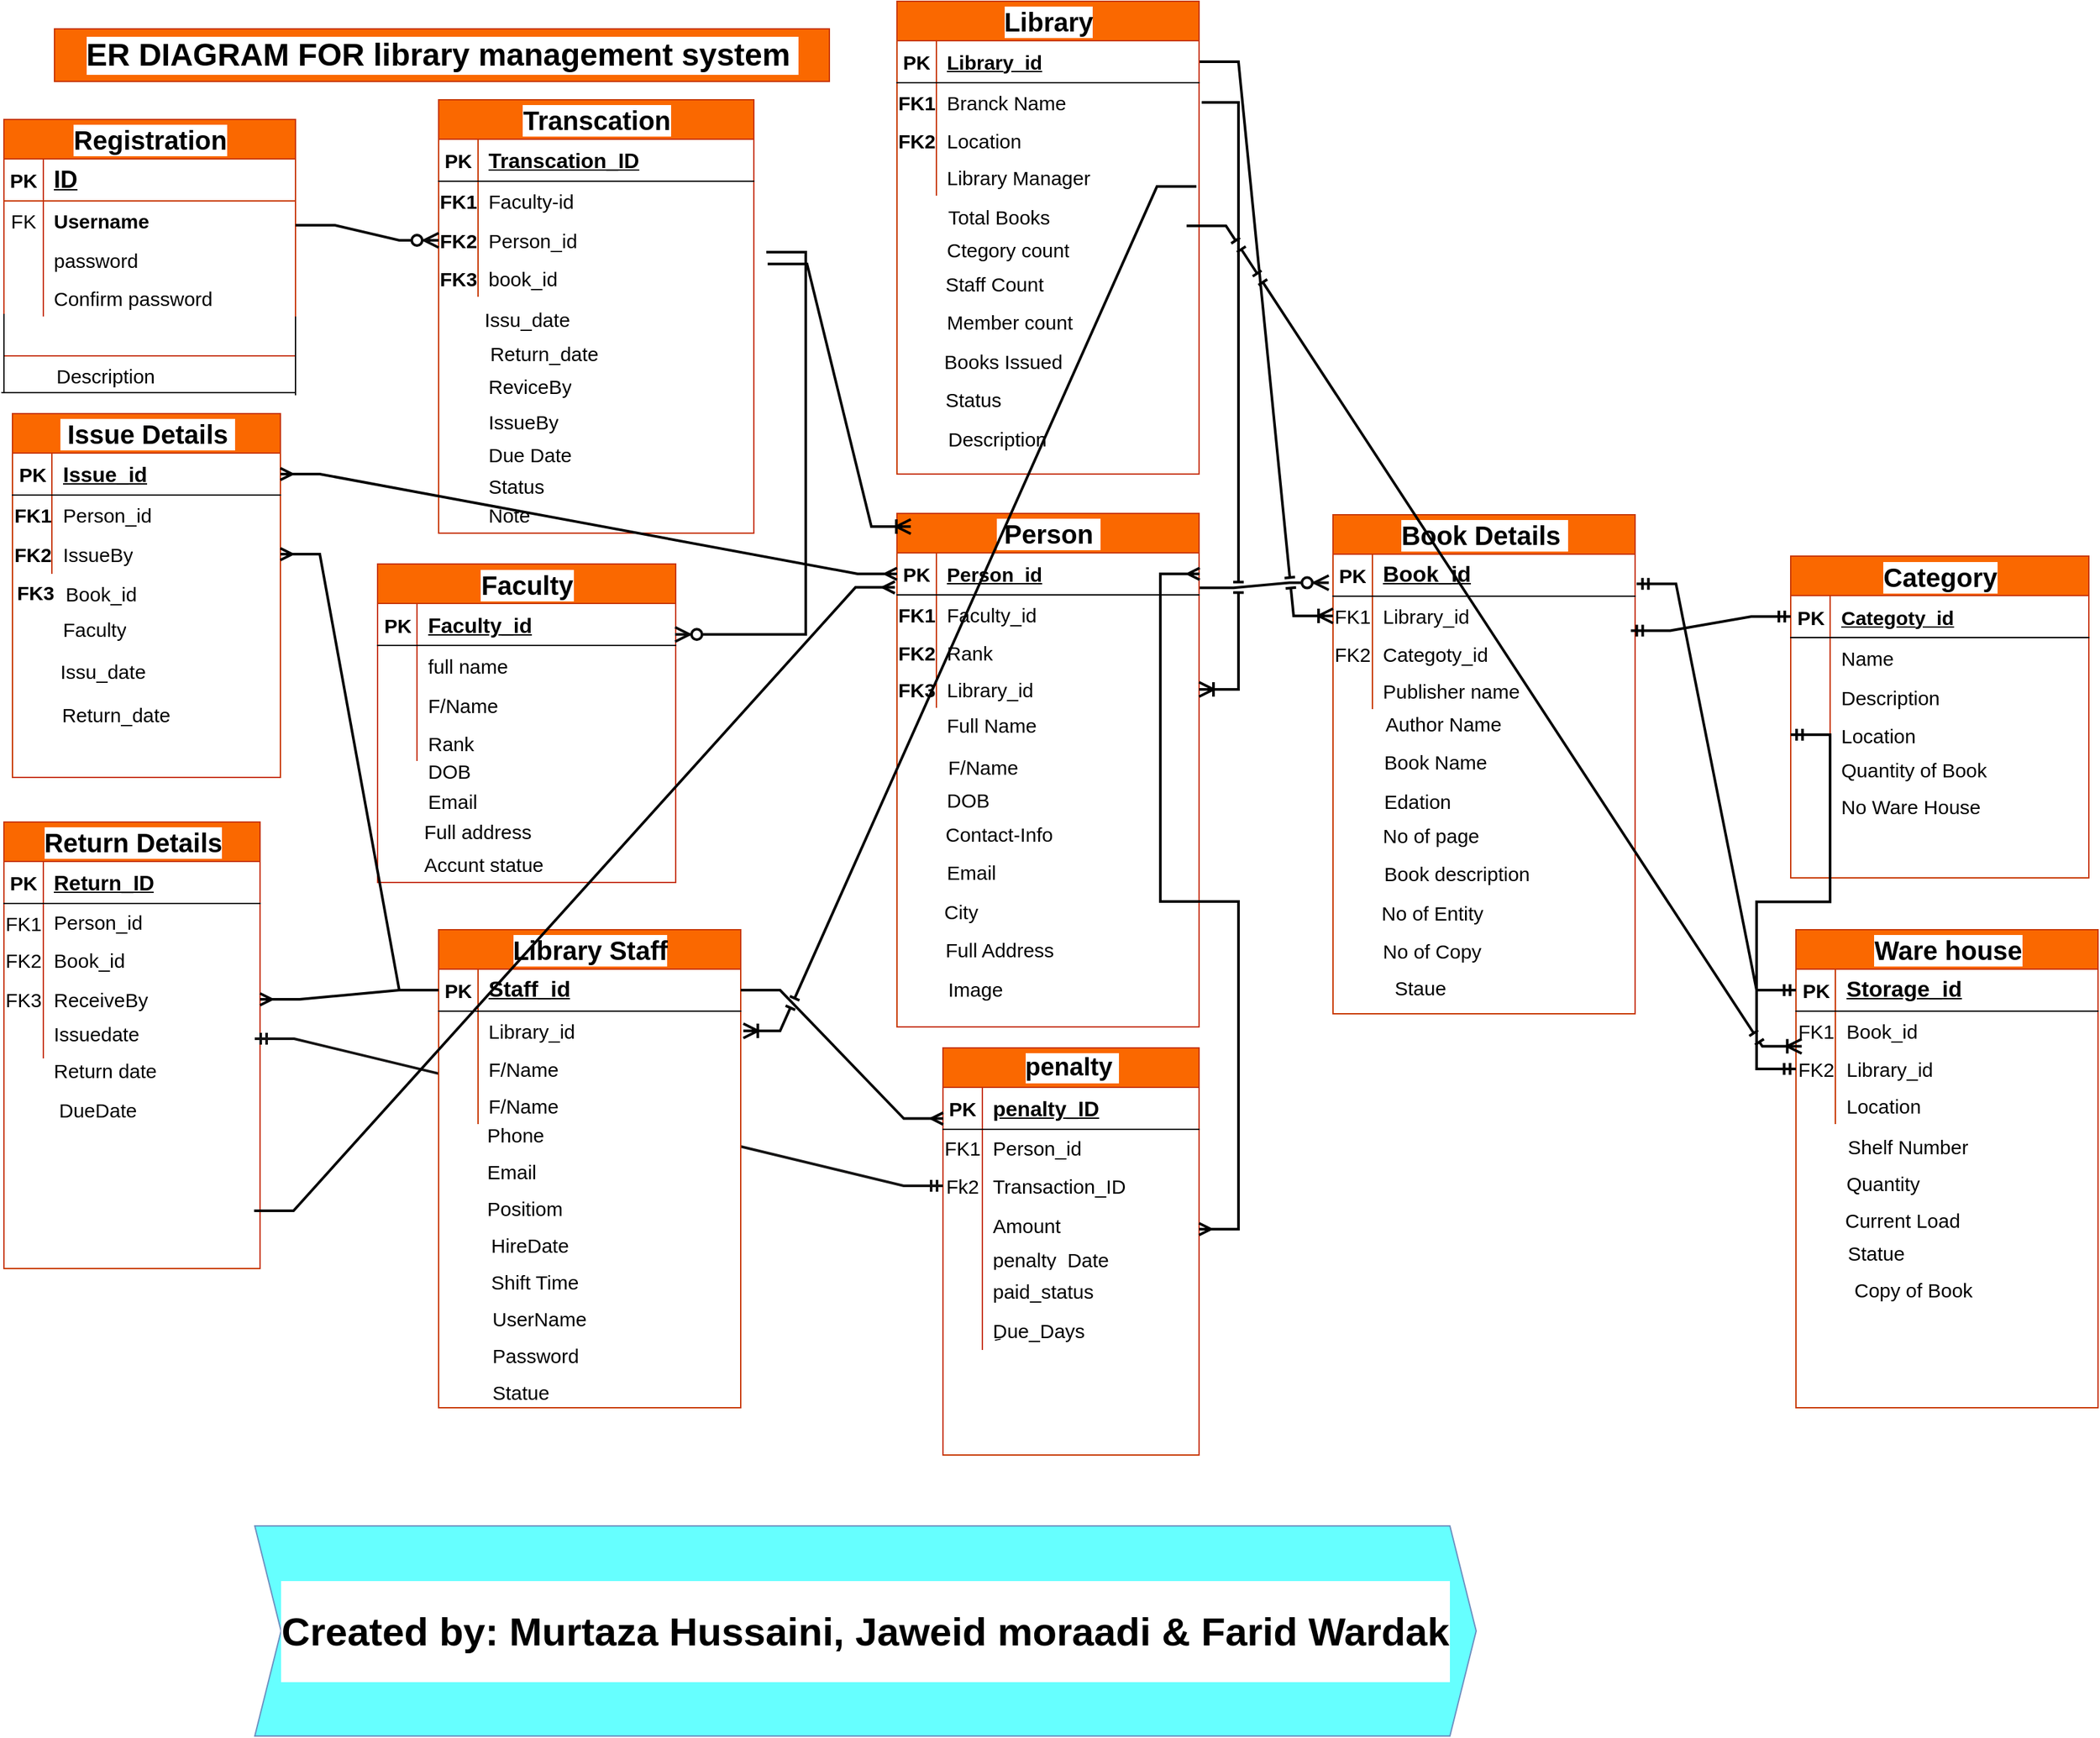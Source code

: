 <mxfile version="27.0.8">
  <diagram name="Page-1" id="enIxqUN0M-IkAclhJr2Q">
    <mxGraphModel dx="1756" dy="828" grid="1" gridSize="10" guides="1" tooltips="1" connect="1" arrows="1" fold="1" page="1" pageScale="1" pageWidth="850" pageHeight="1100" math="0" shadow="0">
      <root>
        <mxCell id="0" />
        <mxCell id="1" parent="0" />
        <mxCell id="ama2miM17LIpOyO-21Nn-1" value="&lt;font style=&quot;font-size: 20px;&quot;&gt;Registration&lt;/font&gt;" style="shape=table;startSize=30;container=1;collapsible=1;childLayout=tableLayout;fixedRows=1;rowLines=0;fontStyle=1;align=center;resizeLast=1;html=1;labelBackgroundColor=#FFFFFF;swimlaneFillColor=default;fontSize=15;fillColor=#fa6800;fontColor=#000000;strokeColor=#C73500;" vertex="1" parent="1">
          <mxGeometry x="1832" y="1350" width="222" height="180" as="geometry" />
        </mxCell>
        <mxCell id="ama2miM17LIpOyO-21Nn-2" value="" style="shape=tableRow;horizontal=0;startSize=0;swimlaneHead=0;swimlaneBody=0;fillColor=none;collapsible=0;dropTarget=0;points=[[0,0.5],[1,0.5]];portConstraint=eastwest;top=0;left=0;right=0;bottom=1;labelBackgroundColor=#FFFFFF;strokeColor=inherit;fontSize=15;" vertex="1" parent="ama2miM17LIpOyO-21Nn-1">
          <mxGeometry y="30" width="222" height="32" as="geometry" />
        </mxCell>
        <mxCell id="ama2miM17LIpOyO-21Nn-3" value="PK" style="shape=partialRectangle;connectable=0;fillColor=none;top=0;left=0;bottom=0;right=0;fontStyle=1;overflow=hidden;whiteSpace=wrap;html=1;labelBackgroundColor=#FFFFFF;strokeColor=inherit;fontSize=15;" vertex="1" parent="ama2miM17LIpOyO-21Nn-2">
          <mxGeometry width="30" height="32" as="geometry">
            <mxRectangle width="30" height="32" as="alternateBounds" />
          </mxGeometry>
        </mxCell>
        <mxCell id="ama2miM17LIpOyO-21Nn-4" value="&lt;font style=&quot;font-size: 18px;&quot;&gt;ID&lt;/font&gt;" style="shape=partialRectangle;connectable=0;fillColor=none;top=0;left=0;bottom=0;right=0;align=left;spacingLeft=6;fontStyle=5;overflow=hidden;whiteSpace=wrap;html=1;labelBackgroundColor=#FFFFFF;strokeColor=inherit;fontSize=15;" vertex="1" parent="ama2miM17LIpOyO-21Nn-2">
          <mxGeometry x="30" width="192" height="32" as="geometry">
            <mxRectangle width="192" height="32" as="alternateBounds" />
          </mxGeometry>
        </mxCell>
        <mxCell id="ama2miM17LIpOyO-21Nn-5" value="" style="shape=tableRow;horizontal=0;startSize=0;swimlaneHead=0;swimlaneBody=0;fillColor=none;collapsible=0;dropTarget=0;points=[[0,0.5],[1,0.5]];portConstraint=eastwest;top=0;left=0;right=0;bottom=0;labelBackgroundColor=#FFFFFF;strokeColor=inherit;fontSize=15;" vertex="1" parent="ama2miM17LIpOyO-21Nn-1">
          <mxGeometry y="62" width="222" height="30" as="geometry" />
        </mxCell>
        <mxCell id="ama2miM17LIpOyO-21Nn-6" value="FK" style="shape=partialRectangle;connectable=0;fillColor=none;top=0;left=0;bottom=0;right=0;editable=1;overflow=hidden;whiteSpace=wrap;html=1;labelBackgroundColor=#FFFFFF;strokeColor=inherit;fontSize=15;" vertex="1" parent="ama2miM17LIpOyO-21Nn-5">
          <mxGeometry width="30" height="30" as="geometry">
            <mxRectangle width="30" height="30" as="alternateBounds" />
          </mxGeometry>
        </mxCell>
        <mxCell id="ama2miM17LIpOyO-21Nn-7" value="&lt;b&gt;Username&lt;/b&gt;" style="shape=partialRectangle;connectable=0;fillColor=none;top=0;left=0;bottom=0;right=0;align=left;spacingLeft=6;overflow=hidden;whiteSpace=wrap;html=1;labelBackgroundColor=#FFFFFF;strokeColor=inherit;fontSize=15;" vertex="1" parent="ama2miM17LIpOyO-21Nn-5">
          <mxGeometry x="30" width="192" height="30" as="geometry">
            <mxRectangle width="192" height="30" as="alternateBounds" />
          </mxGeometry>
        </mxCell>
        <mxCell id="ama2miM17LIpOyO-21Nn-8" value="" style="shape=tableRow;horizontal=0;startSize=0;swimlaneHead=0;swimlaneBody=0;fillColor=none;collapsible=0;dropTarget=0;points=[[0,0.5],[1,0.5]];portConstraint=eastwest;top=0;left=0;right=0;bottom=0;labelBackgroundColor=#FFFFFF;strokeColor=inherit;fontSize=15;" vertex="1" parent="ama2miM17LIpOyO-21Nn-1">
          <mxGeometry y="92" width="222" height="30" as="geometry" />
        </mxCell>
        <mxCell id="ama2miM17LIpOyO-21Nn-9" value="" style="shape=partialRectangle;connectable=0;fillColor=none;top=0;left=0;bottom=0;right=0;editable=1;overflow=hidden;whiteSpace=wrap;html=1;labelBackgroundColor=#FFFFFF;strokeColor=inherit;fontSize=15;" vertex="1" parent="ama2miM17LIpOyO-21Nn-8">
          <mxGeometry width="30" height="30" as="geometry">
            <mxRectangle width="30" height="30" as="alternateBounds" />
          </mxGeometry>
        </mxCell>
        <mxCell id="ama2miM17LIpOyO-21Nn-10" value="password" style="shape=partialRectangle;connectable=0;fillColor=none;top=0;left=0;bottom=0;right=0;align=left;spacingLeft=6;overflow=hidden;whiteSpace=wrap;html=1;labelBackgroundColor=#FFFFFF;strokeColor=inherit;fontSize=15;" vertex="1" parent="ama2miM17LIpOyO-21Nn-8">
          <mxGeometry x="30" width="192" height="30" as="geometry">
            <mxRectangle width="192" height="30" as="alternateBounds" />
          </mxGeometry>
        </mxCell>
        <mxCell id="ama2miM17LIpOyO-21Nn-11" value="" style="shape=tableRow;horizontal=0;startSize=0;swimlaneHead=0;swimlaneBody=0;fillColor=none;collapsible=0;dropTarget=0;points=[[0,0.5],[1,0.5]];portConstraint=eastwest;top=0;left=0;right=0;bottom=0;labelBackgroundColor=#FFFFFF;strokeColor=inherit;fontSize=15;" vertex="1" parent="ama2miM17LIpOyO-21Nn-1">
          <mxGeometry y="122" width="222" height="28" as="geometry" />
        </mxCell>
        <mxCell id="ama2miM17LIpOyO-21Nn-12" value="" style="shape=partialRectangle;connectable=0;fillColor=none;top=0;left=0;bottom=0;right=0;editable=1;overflow=hidden;whiteSpace=wrap;html=1;labelBackgroundColor=#FFFFFF;strokeColor=inherit;fontSize=15;" vertex="1" parent="ama2miM17LIpOyO-21Nn-11">
          <mxGeometry width="30" height="28" as="geometry">
            <mxRectangle width="30" height="28" as="alternateBounds" />
          </mxGeometry>
        </mxCell>
        <mxCell id="ama2miM17LIpOyO-21Nn-13" value="Confirm password" style="shape=partialRectangle;connectable=0;fillColor=none;top=0;left=0;bottom=0;right=0;align=left;spacingLeft=6;overflow=hidden;whiteSpace=wrap;html=1;labelBackgroundColor=#FFFFFF;strokeColor=inherit;fontSize=15;" vertex="1" parent="ama2miM17LIpOyO-21Nn-11">
          <mxGeometry x="30" width="192" height="28" as="geometry">
            <mxRectangle width="192" height="28" as="alternateBounds" />
          </mxGeometry>
        </mxCell>
        <mxCell id="ama2miM17LIpOyO-21Nn-14" value="" style="endArrow=none;html=1;rounded=0;fontFamily=Helvetica;fontSize=15;fontColor=default;horizontal=0;exitX=0.016;exitY=-0.075;exitDx=0;exitDy=0;exitPerimeter=0;entryX=0.994;entryY=0.89;entryDx=0;entryDy=0;entryPerimeter=0;labelBackgroundColor=#FFFFFF;strokeColor=none;" edge="1" parent="ama2miM17LIpOyO-21Nn-1" target="ama2miM17LIpOyO-21Nn-5">
          <mxGeometry width="50" height="50" relative="1" as="geometry">
            <mxPoint x="-0.12" y="89.75" as="sourcePoint" />
            <mxPoint x="187" y="90" as="targetPoint" />
          </mxGeometry>
        </mxCell>
        <mxCell id="ama2miM17LIpOyO-21Nn-15" value="Description" style="shape=partialRectangle;connectable=0;fillColor=none;top=0;left=0;bottom=0;right=0;align=left;spacingLeft=6;overflow=hidden;whiteSpace=wrap;html=1;labelBackgroundColor=#FFFFFF;strokeColor=none;fontSize=15;" vertex="1" parent="1">
          <mxGeometry x="1864" y="1530" width="150" height="30" as="geometry">
            <mxRectangle width="150" height="30" as="alternateBounds" />
          </mxGeometry>
        </mxCell>
        <mxCell id="ama2miM17LIpOyO-21Nn-16" value="" style="endArrow=none;html=1;rounded=0;fontFamily=Helvetica;fontSize=15;fontColor=default;horizontal=0;labelBackgroundColor=#FFFFFF;strokeColor=none;" edge="1" parent="1">
          <mxGeometry width="50" height="50" relative="1" as="geometry">
            <mxPoint x="1874" y="1570" as="sourcePoint" />
            <mxPoint x="2054" y="1570" as="targetPoint" />
          </mxGeometry>
        </mxCell>
        <mxCell id="ama2miM17LIpOyO-21Nn-17" value="" style="endArrow=none;html=1;rounded=0;fontFamily=Helvetica;fontSize=15;fontColor=default;horizontal=0;labelBackgroundColor=#FFFFFF;strokeColor=none;" edge="1" parent="1">
          <mxGeometry width="50" height="50" relative="1" as="geometry">
            <mxPoint x="2054" y="1530" as="sourcePoint" />
            <mxPoint x="2054" y="1570" as="targetPoint" />
          </mxGeometry>
        </mxCell>
        <mxCell id="ama2miM17LIpOyO-21Nn-18" value="" style="endArrow=none;html=1;rounded=0;fontFamily=Helvetica;fontSize=15;fontColor=default;horizontal=0;labelBackgroundColor=#FFFFFF;strokeColor=none;" edge="1" parent="1">
          <mxGeometry width="50" height="50" relative="1" as="geometry">
            <mxPoint x="1874" y="1530" as="sourcePoint" />
            <mxPoint x="1874" y="1571" as="targetPoint" />
          </mxGeometry>
        </mxCell>
        <mxCell id="ama2miM17LIpOyO-21Nn-19" value="" style="endArrow=none;html=1;rounded=0;fontFamily=Helvetica;fontSize=15;fontColor=default;horizontal=0;labelBackgroundColor=#FFFFFF;strokeColor=none;" edge="1" parent="1">
          <mxGeometry width="50" height="50" relative="1" as="geometry">
            <mxPoint x="1904" y="1531" as="sourcePoint" />
            <mxPoint x="1904" y="1571" as="targetPoint" />
          </mxGeometry>
        </mxCell>
        <mxCell id="ama2miM17LIpOyO-21Nn-20" value="&lt;font style=&quot;font-size: 20px;&quot;&gt;Transcation&lt;/font&gt;" style="shape=table;startSize=30;container=1;collapsible=1;childLayout=tableLayout;fixedRows=1;rowLines=0;fontStyle=1;align=center;resizeLast=1;html=1;labelBackgroundColor=#FFFFFF;swimlaneFillColor=default;fontSize=15;fillColor=#fa6800;fontColor=#000000;strokeColor=#C73500;" vertex="1" parent="1">
          <mxGeometry x="2163" y="1335" width="240" height="330" as="geometry" />
        </mxCell>
        <mxCell id="ama2miM17LIpOyO-21Nn-21" value="" style="shape=tableRow;horizontal=0;startSize=0;swimlaneHead=0;swimlaneBody=0;fillColor=none;collapsible=0;dropTarget=0;points=[[0,0.5],[1,0.5]];portConstraint=eastwest;top=0;left=0;right=0;bottom=1;labelBackgroundColor=#FFFFFF;fontSize=15;" vertex="1" parent="ama2miM17LIpOyO-21Nn-20">
          <mxGeometry y="30" width="240" height="32" as="geometry" />
        </mxCell>
        <mxCell id="ama2miM17LIpOyO-21Nn-22" value="PK" style="shape=partialRectangle;connectable=0;fillColor=none;top=0;left=0;bottom=0;right=0;fontStyle=1;overflow=hidden;whiteSpace=wrap;html=1;labelBackgroundColor=#FFFFFF;fontSize=15;" vertex="1" parent="ama2miM17LIpOyO-21Nn-21">
          <mxGeometry width="30" height="32" as="geometry">
            <mxRectangle width="30" height="32" as="alternateBounds" />
          </mxGeometry>
        </mxCell>
        <mxCell id="ama2miM17LIpOyO-21Nn-23" value="&lt;font style=&quot;font-size: 16px;&quot;&gt;Transcation_ID&lt;/font&gt;" style="shape=partialRectangle;connectable=0;fillColor=none;top=0;left=0;bottom=0;right=0;align=left;spacingLeft=6;fontStyle=5;overflow=hidden;whiteSpace=wrap;html=1;labelBackgroundColor=#FFFFFF;fontSize=15;" vertex="1" parent="ama2miM17LIpOyO-21Nn-21">
          <mxGeometry x="30" width="210" height="32" as="geometry">
            <mxRectangle width="210" height="32" as="alternateBounds" />
          </mxGeometry>
        </mxCell>
        <mxCell id="ama2miM17LIpOyO-21Nn-24" value="" style="shape=tableRow;horizontal=0;startSize=0;swimlaneHead=0;swimlaneBody=0;fillColor=none;collapsible=0;dropTarget=0;points=[[0,0.5],[1,0.5]];portConstraint=eastwest;top=0;left=0;right=0;bottom=0;labelBackgroundColor=#FFFFFF;fontSize=15;" vertex="1" parent="ama2miM17LIpOyO-21Nn-20">
          <mxGeometry y="62" width="240" height="30" as="geometry" />
        </mxCell>
        <mxCell id="ama2miM17LIpOyO-21Nn-25" value="&lt;b&gt;FK1&lt;/b&gt;" style="shape=partialRectangle;connectable=0;fillColor=none;top=0;left=0;bottom=0;right=0;editable=1;overflow=hidden;whiteSpace=wrap;html=1;labelBackgroundColor=#FFFFFF;fontSize=15;" vertex="1" parent="ama2miM17LIpOyO-21Nn-24">
          <mxGeometry width="30" height="30" as="geometry">
            <mxRectangle width="30" height="30" as="alternateBounds" />
          </mxGeometry>
        </mxCell>
        <mxCell id="ama2miM17LIpOyO-21Nn-26" value="Faculty-id" style="shape=partialRectangle;connectable=0;fillColor=none;top=0;left=0;bottom=0;right=0;align=left;spacingLeft=6;overflow=hidden;whiteSpace=wrap;html=1;labelBackgroundColor=#FFFFFF;fontSize=15;" vertex="1" parent="ama2miM17LIpOyO-21Nn-24">
          <mxGeometry x="30" width="210" height="30" as="geometry">
            <mxRectangle width="210" height="30" as="alternateBounds" />
          </mxGeometry>
        </mxCell>
        <mxCell id="ama2miM17LIpOyO-21Nn-27" value="" style="shape=tableRow;horizontal=0;startSize=0;swimlaneHead=0;swimlaneBody=0;fillColor=none;collapsible=0;dropTarget=0;points=[[0,0.5],[1,0.5]];portConstraint=eastwest;top=0;left=0;right=0;bottom=0;labelBackgroundColor=#FFFFFF;fontSize=15;" vertex="1" parent="ama2miM17LIpOyO-21Nn-20">
          <mxGeometry y="92" width="240" height="30" as="geometry" />
        </mxCell>
        <mxCell id="ama2miM17LIpOyO-21Nn-28" value="&lt;b&gt;FK2&lt;/b&gt;" style="shape=partialRectangle;connectable=0;fillColor=none;top=0;left=0;bottom=0;right=0;editable=1;overflow=hidden;whiteSpace=wrap;html=1;labelBackgroundColor=#FFFFFF;fontSize=15;" vertex="1" parent="ama2miM17LIpOyO-21Nn-27">
          <mxGeometry width="30" height="30" as="geometry">
            <mxRectangle width="30" height="30" as="alternateBounds" />
          </mxGeometry>
        </mxCell>
        <mxCell id="ama2miM17LIpOyO-21Nn-29" value="Person_id" style="shape=partialRectangle;connectable=0;fillColor=none;top=0;left=0;bottom=0;right=0;align=left;spacingLeft=6;overflow=hidden;whiteSpace=wrap;html=1;labelBackgroundColor=#FFFFFF;fontSize=15;" vertex="1" parent="ama2miM17LIpOyO-21Nn-27">
          <mxGeometry x="30" width="210" height="30" as="geometry">
            <mxRectangle width="210" height="30" as="alternateBounds" />
          </mxGeometry>
        </mxCell>
        <mxCell id="ama2miM17LIpOyO-21Nn-30" value="" style="shape=tableRow;horizontal=0;startSize=0;swimlaneHead=0;swimlaneBody=0;fillColor=none;collapsible=0;dropTarget=0;points=[[0,0.5],[1,0.5]];portConstraint=eastwest;top=0;left=0;right=0;bottom=0;labelBackgroundColor=#FFFFFF;fontSize=15;" vertex="1" parent="ama2miM17LIpOyO-21Nn-20">
          <mxGeometry y="122" width="240" height="28" as="geometry" />
        </mxCell>
        <mxCell id="ama2miM17LIpOyO-21Nn-31" value="&lt;b&gt;FK3&lt;/b&gt;" style="shape=partialRectangle;connectable=0;fillColor=none;top=0;left=0;bottom=0;right=0;editable=1;overflow=hidden;whiteSpace=wrap;html=1;labelBackgroundColor=#FFFFFF;fontSize=15;" vertex="1" parent="ama2miM17LIpOyO-21Nn-30">
          <mxGeometry width="30" height="28" as="geometry">
            <mxRectangle width="30" height="28" as="alternateBounds" />
          </mxGeometry>
        </mxCell>
        <mxCell id="ama2miM17LIpOyO-21Nn-32" value="book_id" style="shape=partialRectangle;connectable=0;fillColor=none;top=0;left=0;bottom=0;right=0;align=left;spacingLeft=6;overflow=hidden;whiteSpace=wrap;html=1;labelBackgroundColor=#FFFFFF;fontSize=15;" vertex="1" parent="ama2miM17LIpOyO-21Nn-30">
          <mxGeometry x="30" width="210" height="28" as="geometry">
            <mxRectangle width="210" height="28" as="alternateBounds" />
          </mxGeometry>
        </mxCell>
        <mxCell id="ama2miM17LIpOyO-21Nn-33" value="Issu_date" style="text;html=1;align=center;verticalAlign=middle;resizable=0;points=[];autosize=1;strokeColor=none;fillColor=none;fontFamily=Helvetica;fontSize=15;fontColor=default;horizontal=0;rotation=90;labelBackgroundColor=#FFFFFF;" vertex="1" parent="1">
          <mxGeometry x="2210" y="1462" width="40" height="80" as="geometry" />
        </mxCell>
        <mxCell id="ama2miM17LIpOyO-21Nn-34" value="Return_date" style="text;html=1;align=center;verticalAlign=middle;resizable=0;points=[];autosize=1;strokeColor=none;fillColor=none;fontFamily=Helvetica;fontSize=15;fontColor=default;horizontal=0;rotation=90;labelBackgroundColor=#FFFFFF;" vertex="1" parent="1">
          <mxGeometry x="2223" y="1478" width="40" height="100" as="geometry" />
        </mxCell>
        <mxCell id="ama2miM17LIpOyO-21Nn-35" value="&lt;font style=&quot;font-size: 20px;&quot;&gt;Faculty&lt;/font&gt;" style="shape=table;startSize=30;container=1;collapsible=1;childLayout=tableLayout;fixedRows=1;rowLines=0;fontStyle=1;align=center;resizeLast=1;html=1;labelBackgroundColor=#FFFFFF;swimlaneFillColor=default;strokeColor=#C73500;fontSize=15;fillColor=#fa6800;fontColor=#000000;" vertex="1" parent="1">
          <mxGeometry x="2116.5" y="1688.5" width="227" height="242.5" as="geometry" />
        </mxCell>
        <mxCell id="ama2miM17LIpOyO-21Nn-36" value="" style="shape=tableRow;horizontal=0;startSize=0;swimlaneHead=0;swimlaneBody=0;fillColor=none;collapsible=0;dropTarget=0;points=[[0,0.5],[1,0.5]];portConstraint=eastwest;top=0;left=0;right=0;bottom=1;labelBackgroundColor=#FFFFFF;swimlaneFillColor=default;strokeColor=default;fontSize=15;" vertex="1" parent="ama2miM17LIpOyO-21Nn-35">
          <mxGeometry y="30" width="227" height="32" as="geometry" />
        </mxCell>
        <mxCell id="ama2miM17LIpOyO-21Nn-37" value="PK" style="shape=partialRectangle;connectable=0;fillColor=none;top=0;left=0;bottom=0;right=0;fontStyle=1;overflow=hidden;whiteSpace=wrap;html=1;labelBackgroundColor=#FFFFFF;swimlaneFillColor=default;strokeColor=default;fontSize=15;" vertex="1" parent="ama2miM17LIpOyO-21Nn-36">
          <mxGeometry width="30" height="32" as="geometry">
            <mxRectangle width="30" height="32" as="alternateBounds" />
          </mxGeometry>
        </mxCell>
        <mxCell id="ama2miM17LIpOyO-21Nn-38" value="&lt;font style=&quot;font-size: 16px;&quot;&gt;Faculty_id&lt;/font&gt;" style="shape=partialRectangle;connectable=0;fillColor=none;top=0;left=0;bottom=0;right=0;align=left;spacingLeft=6;fontStyle=5;overflow=hidden;whiteSpace=wrap;html=1;labelBackgroundColor=#FFFFFF;swimlaneFillColor=default;strokeColor=default;fontSize=15;" vertex="1" parent="ama2miM17LIpOyO-21Nn-36">
          <mxGeometry x="30" width="197" height="32" as="geometry">
            <mxRectangle width="197" height="32" as="alternateBounds" />
          </mxGeometry>
        </mxCell>
        <mxCell id="ama2miM17LIpOyO-21Nn-39" value="" style="shape=tableRow;horizontal=0;startSize=0;swimlaneHead=0;swimlaneBody=0;fillColor=none;collapsible=0;dropTarget=0;points=[[0,0.5],[1,0.5]];portConstraint=eastwest;top=0;left=0;right=0;bottom=0;labelBackgroundColor=#FFFFFF;swimlaneFillColor=default;strokeColor=default;fontSize=15;" vertex="1" parent="ama2miM17LIpOyO-21Nn-35">
          <mxGeometry y="62" width="227" height="30" as="geometry" />
        </mxCell>
        <mxCell id="ama2miM17LIpOyO-21Nn-40" value="" style="shape=partialRectangle;connectable=0;fillColor=none;top=0;left=0;bottom=0;right=0;editable=1;overflow=hidden;whiteSpace=wrap;html=1;labelBackgroundColor=#FFFFFF;swimlaneFillColor=default;strokeColor=default;fontSize=15;" vertex="1" parent="ama2miM17LIpOyO-21Nn-39">
          <mxGeometry width="30" height="30" as="geometry">
            <mxRectangle width="30" height="30" as="alternateBounds" />
          </mxGeometry>
        </mxCell>
        <mxCell id="ama2miM17LIpOyO-21Nn-41" value="full name" style="shape=partialRectangle;connectable=0;fillColor=none;top=0;left=0;bottom=0;right=0;align=left;spacingLeft=6;overflow=hidden;whiteSpace=wrap;html=1;labelBackgroundColor=#FFFFFF;swimlaneFillColor=default;strokeColor=default;fontSize=15;" vertex="1" parent="ama2miM17LIpOyO-21Nn-39">
          <mxGeometry x="30" width="197" height="30" as="geometry">
            <mxRectangle width="197" height="30" as="alternateBounds" />
          </mxGeometry>
        </mxCell>
        <mxCell id="ama2miM17LIpOyO-21Nn-42" value="" style="shape=tableRow;horizontal=0;startSize=0;swimlaneHead=0;swimlaneBody=0;fillColor=none;collapsible=0;dropTarget=0;points=[[0,0.5],[1,0.5]];portConstraint=eastwest;top=0;left=0;right=0;bottom=0;labelBackgroundColor=#FFFFFF;swimlaneFillColor=default;strokeColor=default;fontSize=15;" vertex="1" parent="ama2miM17LIpOyO-21Nn-35">
          <mxGeometry y="92" width="227" height="30" as="geometry" />
        </mxCell>
        <mxCell id="ama2miM17LIpOyO-21Nn-43" value="" style="shape=partialRectangle;connectable=0;fillColor=none;top=0;left=0;bottom=0;right=0;editable=1;overflow=hidden;whiteSpace=wrap;html=1;labelBackgroundColor=#FFFFFF;swimlaneFillColor=default;strokeColor=default;fontSize=15;" vertex="1" parent="ama2miM17LIpOyO-21Nn-42">
          <mxGeometry width="30" height="30" as="geometry">
            <mxRectangle width="30" height="30" as="alternateBounds" />
          </mxGeometry>
        </mxCell>
        <mxCell id="ama2miM17LIpOyO-21Nn-44" value="F/Name" style="shape=partialRectangle;connectable=0;fillColor=none;top=0;left=0;bottom=0;right=0;align=left;spacingLeft=6;overflow=hidden;whiteSpace=wrap;html=1;labelBackgroundColor=#FFFFFF;swimlaneFillColor=default;strokeColor=default;fontSize=15;" vertex="1" parent="ama2miM17LIpOyO-21Nn-42">
          <mxGeometry x="30" width="197" height="30" as="geometry">
            <mxRectangle width="197" height="30" as="alternateBounds" />
          </mxGeometry>
        </mxCell>
        <mxCell id="ama2miM17LIpOyO-21Nn-45" value="" style="shape=tableRow;horizontal=0;startSize=0;swimlaneHead=0;swimlaneBody=0;fillColor=none;collapsible=0;dropTarget=0;points=[[0,0.5],[1,0.5]];portConstraint=eastwest;top=0;left=0;right=0;bottom=0;labelBackgroundColor=#FFFFFF;swimlaneFillColor=default;strokeColor=default;fontSize=15;" vertex="1" parent="ama2miM17LIpOyO-21Nn-35">
          <mxGeometry y="122" width="227" height="28" as="geometry" />
        </mxCell>
        <mxCell id="ama2miM17LIpOyO-21Nn-46" value="" style="shape=partialRectangle;connectable=0;fillColor=none;top=0;left=0;bottom=0;right=0;editable=1;overflow=hidden;whiteSpace=wrap;html=1;labelBackgroundColor=#FFFFFF;swimlaneFillColor=default;strokeColor=default;fontSize=15;" vertex="1" parent="ama2miM17LIpOyO-21Nn-45">
          <mxGeometry width="30" height="28" as="geometry">
            <mxRectangle width="30" height="28" as="alternateBounds" />
          </mxGeometry>
        </mxCell>
        <mxCell id="ama2miM17LIpOyO-21Nn-47" value="Rank" style="shape=partialRectangle;connectable=0;fillColor=none;top=0;left=0;bottom=0;right=0;align=left;spacingLeft=6;overflow=hidden;whiteSpace=wrap;html=1;labelBackgroundColor=#FFFFFF;swimlaneFillColor=default;strokeColor=default;fontSize=15;" vertex="1" parent="ama2miM17LIpOyO-21Nn-45">
          <mxGeometry x="30" width="197" height="28" as="geometry">
            <mxRectangle width="197" height="28" as="alternateBounds" />
          </mxGeometry>
        </mxCell>
        <mxCell id="ama2miM17LIpOyO-21Nn-48" value="Full address" style="shape=partialRectangle;connectable=0;fillColor=none;top=0;left=0;bottom=0;right=0;align=left;spacingLeft=6;overflow=hidden;whiteSpace=wrap;html=1;labelBackgroundColor=#FFFFFF;swimlaneFillColor=default;strokeColor=default;fontSize=15;" vertex="1" parent="1">
          <mxGeometry x="2143.5" y="1878" width="150" height="28" as="geometry">
            <mxRectangle width="150" height="28" as="alternateBounds" />
          </mxGeometry>
        </mxCell>
        <mxCell id="ama2miM17LIpOyO-21Nn-49" value="Accunt statue" style="shape=partialRectangle;connectable=0;fillColor=none;top=0;left=0;bottom=0;right=0;align=left;spacingLeft=6;overflow=hidden;whiteSpace=wrap;html=1;labelBackgroundColor=#FFFFFF;swimlaneFillColor=default;strokeColor=default;fontSize=15;" vertex="1" parent="1">
          <mxGeometry x="2143.5" y="1903" width="150" height="28" as="geometry">
            <mxRectangle width="150" height="28" as="alternateBounds" />
          </mxGeometry>
        </mxCell>
        <mxCell id="ama2miM17LIpOyO-21Nn-50" value="&lt;b&gt;&lt;font style=&quot;font-size: 24px;&quot;&gt;ER DIAGRAM FOR library management system&amp;nbsp;&lt;/font&gt;&lt;/b&gt;" style="rounded=0;whiteSpace=wrap;html=1;labelBackgroundColor=#FFFFFF;fontSize=15;fillColor=#fa6800;strokeColor=#C73500;fontColor=#000000;" vertex="1" parent="1">
          <mxGeometry x="1870.5" y="1281" width="590" height="40" as="geometry" />
        </mxCell>
        <mxCell id="ama2miM17LIpOyO-21Nn-51" value="&lt;font style=&quot;font-size: 20px;&quot;&gt;Return Details&lt;/font&gt;" style="shape=table;startSize=30;container=1;collapsible=1;childLayout=tableLayout;fixedRows=1;rowLines=0;fontStyle=1;align=center;resizeLast=1;html=1;labelBackgroundColor=#FFFFFF;swimlaneFillColor=default;fontSize=15;fillColor=#fa6800;fontColor=#000000;strokeColor=#C73500;" vertex="1" parent="1">
          <mxGeometry x="1832" y="1885" width="195" height="340.0" as="geometry" />
        </mxCell>
        <mxCell id="ama2miM17LIpOyO-21Nn-52" value="" style="shape=tableRow;horizontal=0;startSize=0;swimlaneHead=0;swimlaneBody=0;fillColor=none;collapsible=0;dropTarget=0;points=[[0,0.5],[1,0.5]];portConstraint=eastwest;top=0;left=0;right=0;bottom=1;labelBackgroundColor=#FFFFFF;swimlaneFillColor=default;fontSize=15;" vertex="1" parent="ama2miM17LIpOyO-21Nn-51">
          <mxGeometry y="30" width="195" height="32" as="geometry" />
        </mxCell>
        <mxCell id="ama2miM17LIpOyO-21Nn-53" value="PK" style="shape=partialRectangle;connectable=0;fillColor=none;top=0;left=0;bottom=0;right=0;fontStyle=1;overflow=hidden;whiteSpace=wrap;html=1;labelBackgroundColor=#FFFFFF;swimlaneFillColor=default;fontSize=15;" vertex="1" parent="ama2miM17LIpOyO-21Nn-52">
          <mxGeometry width="30.0" height="32" as="geometry">
            <mxRectangle width="30.0" height="32" as="alternateBounds" />
          </mxGeometry>
        </mxCell>
        <mxCell id="ama2miM17LIpOyO-21Nn-54" value="&lt;font style=&quot;font-size: 16px;&quot;&gt;Return_ID&lt;/font&gt;" style="shape=partialRectangle;connectable=0;fillColor=none;top=0;left=0;bottom=0;right=0;align=left;spacingLeft=6;fontStyle=5;overflow=hidden;whiteSpace=wrap;html=1;labelBackgroundColor=#FFFFFF;swimlaneFillColor=default;fontSize=15;" vertex="1" parent="ama2miM17LIpOyO-21Nn-52">
          <mxGeometry x="30.0" width="165.0" height="32" as="geometry">
            <mxRectangle width="165.0" height="32" as="alternateBounds" />
          </mxGeometry>
        </mxCell>
        <mxCell id="ama2miM17LIpOyO-21Nn-55" value="" style="shape=tableRow;horizontal=0;startSize=0;swimlaneHead=0;swimlaneBody=0;fillColor=none;collapsible=0;dropTarget=0;points=[[0,0.5],[1,0.5]];portConstraint=eastwest;top=0;left=0;right=0;bottom=0;labelBackgroundColor=#FFFFFF;swimlaneFillColor=default;fontSize=15;" vertex="1" parent="ama2miM17LIpOyO-21Nn-51">
          <mxGeometry y="62" width="195" height="28" as="geometry" />
        </mxCell>
        <mxCell id="ama2miM17LIpOyO-21Nn-56" value="" style="shape=partialRectangle;connectable=0;fillColor=none;top=0;left=0;bottom=0;right=0;editable=1;overflow=hidden;whiteSpace=wrap;html=1;labelBackgroundColor=#FFFFFF;swimlaneFillColor=default;fontSize=15;" vertex="1" parent="ama2miM17LIpOyO-21Nn-55">
          <mxGeometry width="30.0" height="28" as="geometry">
            <mxRectangle width="30.0" height="28" as="alternateBounds" />
          </mxGeometry>
        </mxCell>
        <mxCell id="ama2miM17LIpOyO-21Nn-57" value="Person_id" style="shape=partialRectangle;connectable=0;fillColor=none;top=0;left=0;bottom=0;right=0;align=left;spacingLeft=6;overflow=hidden;whiteSpace=wrap;html=1;labelBackgroundColor=#FFFFFF;swimlaneFillColor=default;fontSize=15;" vertex="1" parent="ama2miM17LIpOyO-21Nn-55">
          <mxGeometry x="30.0" width="165.0" height="28" as="geometry">
            <mxRectangle width="165.0" height="28" as="alternateBounds" />
          </mxGeometry>
        </mxCell>
        <mxCell id="ama2miM17LIpOyO-21Nn-58" value="" style="shape=tableRow;horizontal=0;startSize=0;swimlaneHead=0;swimlaneBody=0;fillColor=none;collapsible=0;dropTarget=0;points=[[0,0.5],[1,0.5]];portConstraint=eastwest;top=0;left=0;right=0;bottom=0;labelBackgroundColor=#FFFFFF;swimlaneFillColor=default;fontSize=15;" vertex="1" parent="ama2miM17LIpOyO-21Nn-51">
          <mxGeometry y="90" width="195" height="30" as="geometry" />
        </mxCell>
        <mxCell id="ama2miM17LIpOyO-21Nn-59" value="FK2" style="shape=partialRectangle;connectable=0;fillColor=none;top=0;left=0;bottom=0;right=0;editable=1;overflow=hidden;whiteSpace=wrap;html=1;labelBackgroundColor=#FFFFFF;swimlaneFillColor=default;fontSize=15;" vertex="1" parent="ama2miM17LIpOyO-21Nn-58">
          <mxGeometry width="30.0" height="30" as="geometry">
            <mxRectangle width="30.0" height="30" as="alternateBounds" />
          </mxGeometry>
        </mxCell>
        <mxCell id="ama2miM17LIpOyO-21Nn-60" value="Book_id" style="shape=partialRectangle;connectable=0;fillColor=none;top=0;left=0;bottom=0;right=0;align=left;spacingLeft=6;overflow=hidden;whiteSpace=wrap;html=1;labelBackgroundColor=#FFFFFF;swimlaneFillColor=default;fontSize=15;" vertex="1" parent="ama2miM17LIpOyO-21Nn-58">
          <mxGeometry x="30.0" width="165.0" height="30" as="geometry">
            <mxRectangle width="165.0" height="30" as="alternateBounds" />
          </mxGeometry>
        </mxCell>
        <mxCell id="ama2miM17LIpOyO-21Nn-61" value="" style="shape=tableRow;horizontal=0;startSize=0;swimlaneHead=0;swimlaneBody=0;fillColor=none;collapsible=0;dropTarget=0;points=[[0,0.5],[1,0.5]];portConstraint=eastwest;top=0;left=0;right=0;bottom=0;labelBackgroundColor=#FFFFFF;swimlaneFillColor=default;fontSize=15;" vertex="1" parent="ama2miM17LIpOyO-21Nn-51">
          <mxGeometry y="120" width="195" height="30" as="geometry" />
        </mxCell>
        <mxCell id="ama2miM17LIpOyO-21Nn-62" value="FK3" style="shape=partialRectangle;connectable=0;fillColor=none;top=0;left=0;bottom=0;right=0;editable=1;overflow=hidden;whiteSpace=wrap;html=1;labelBackgroundColor=#FFFFFF;swimlaneFillColor=default;fontSize=15;" vertex="1" parent="ama2miM17LIpOyO-21Nn-61">
          <mxGeometry width="30.0" height="30" as="geometry">
            <mxRectangle width="30.0" height="30" as="alternateBounds" />
          </mxGeometry>
        </mxCell>
        <mxCell id="ama2miM17LIpOyO-21Nn-63" value="&lt;div&gt;ReceiveBy&lt;/div&gt;" style="shape=partialRectangle;connectable=0;fillColor=none;top=0;left=0;bottom=0;right=0;align=left;spacingLeft=6;overflow=hidden;whiteSpace=wrap;html=1;labelBackgroundColor=#FFFFFF;swimlaneFillColor=default;fontSize=15;" vertex="1" parent="ama2miM17LIpOyO-21Nn-61">
          <mxGeometry x="30.0" width="165.0" height="30" as="geometry">
            <mxRectangle width="165.0" height="30" as="alternateBounds" />
          </mxGeometry>
        </mxCell>
        <mxCell id="ama2miM17LIpOyO-21Nn-64" value="" style="shape=tableRow;horizontal=0;startSize=0;swimlaneHead=0;swimlaneBody=0;fillColor=none;collapsible=0;dropTarget=0;points=[[0,0.5],[1,0.5]];portConstraint=eastwest;top=0;left=0;right=0;bottom=0;labelBackgroundColor=#FFFFFF;swimlaneFillColor=default;fontSize=15;" vertex="1" parent="ama2miM17LIpOyO-21Nn-51">
          <mxGeometry y="150" width="195" height="30" as="geometry" />
        </mxCell>
        <mxCell id="ama2miM17LIpOyO-21Nn-65" value="" style="shape=partialRectangle;connectable=0;fillColor=none;top=0;left=0;bottom=0;right=0;editable=1;overflow=hidden;whiteSpace=wrap;html=1;labelBackgroundColor=#FFFFFF;swimlaneFillColor=default;fontSize=15;" vertex="1" parent="ama2miM17LIpOyO-21Nn-64">
          <mxGeometry width="30.0" height="30" as="geometry">
            <mxRectangle width="30.0" height="30" as="alternateBounds" />
          </mxGeometry>
        </mxCell>
        <mxCell id="ama2miM17LIpOyO-21Nn-66" value="Issuedate&lt;div&gt;&lt;br&gt;&lt;/div&gt;" style="shape=partialRectangle;connectable=0;fillColor=none;top=0;left=0;bottom=0;right=0;align=left;spacingLeft=6;overflow=hidden;whiteSpace=wrap;html=1;labelBackgroundColor=#FFFFFF;swimlaneFillColor=default;fontSize=15;" vertex="1" parent="ama2miM17LIpOyO-21Nn-64">
          <mxGeometry x="30.0" width="165.0" height="30" as="geometry">
            <mxRectangle width="165.0" height="30" as="alternateBounds" />
          </mxGeometry>
        </mxCell>
        <mxCell id="ama2miM17LIpOyO-21Nn-67" value="" style="shape=tableRow;horizontal=0;startSize=0;swimlaneHead=0;swimlaneBody=0;fillColor=none;collapsible=0;dropTarget=0;points=[[0,0.5],[1,0.5]];portConstraint=eastwest;top=0;left=0;right=0;bottom=0;labelBackgroundColor=#FFFFFF;swimlaneFillColor=default;fontSize=15;" vertex="1" parent="1">
          <mxGeometry x="1852.5" y="1961" width="180" height="20" as="geometry" />
        </mxCell>
        <mxCell id="ama2miM17LIpOyO-21Nn-68" value="" style="edgeStyle=entityRelationEdgeStyle;fontSize=20;html=1;endArrow=ERzeroToMany;startArrow=none;rounded=0;labelBackgroundColor=light-dark(#171616, #121212);fontStyle=1;verticalAlign=middle;fontFamily=Verdana;labelBorderColor=default;textShadow=0;startFill=0;endSize=8;startSize=8;targetPerimeterSpacing=2;sourcePerimeterSpacing=2;strokeColor=light-dark(#0a0a0a, #ff9164);jumpStyle=line;strokeWidth=2;exitX=0.984;exitY=0.831;exitDx=0;exitDy=0;exitPerimeter=0;entryX=-0.014;entryY=0.681;entryDx=0;entryDy=0;entryPerimeter=0;" edge="1" parent="1" source="ama2miM17LIpOyO-21Nn-85" target="ama2miM17LIpOyO-21Nn-104">
          <mxGeometry width="100" height="100" relative="1" as="geometry">
            <mxPoint x="2734" y="1673" as="sourcePoint" />
            <mxPoint x="2834" y="1763" as="targetPoint" />
            <Array as="points">
              <mxPoint x="2419.33" y="1884.1" />
            </Array>
          </mxGeometry>
        </mxCell>
        <mxCell id="ama2miM17LIpOyO-21Nn-69" value="" style="endArrow=none;html=1;rounded=0;entryX=1;entryY=1;entryDx=0;entryDy=0;entryPerimeter=0;fontSize=15;" edge="1" parent="1" target="ama2miM17LIpOyO-21Nn-11">
          <mxGeometry width="50" height="50" relative="1" as="geometry">
            <mxPoint x="2054" y="1560" as="sourcePoint" />
            <mxPoint x="2054" y="1537" as="targetPoint" />
          </mxGeometry>
        </mxCell>
        <mxCell id="ama2miM17LIpOyO-21Nn-70" value="" style="endArrow=none;html=1;rounded=0;fontSize=15;" edge="1" parent="1">
          <mxGeometry width="50" height="50" relative="1" as="geometry">
            <mxPoint x="2054" y="1558" as="sourcePoint" />
            <mxPoint x="1830" y="1558" as="targetPoint" />
          </mxGeometry>
        </mxCell>
        <mxCell id="ama2miM17LIpOyO-21Nn-71" value="&lt;font style=&quot;font-size: 20px;&quot;&gt;&amp;nbsp;Issue Details&amp;nbsp;&lt;/font&gt;" style="shape=table;startSize=30;container=1;collapsible=1;childLayout=tableLayout;fixedRows=1;rowLines=0;fontStyle=1;align=center;resizeLast=1;html=1;labelBackgroundColor=#FFFFFF;swimlaneFillColor=default;fontSize=15;fillColor=#fa6800;fontColor=#000000;strokeColor=#C73500;" vertex="1" parent="1">
          <mxGeometry x="1838.5" y="1574" width="204" height="277" as="geometry" />
        </mxCell>
        <mxCell id="ama2miM17LIpOyO-21Nn-72" value="" style="shape=tableRow;horizontal=0;startSize=0;swimlaneHead=0;swimlaneBody=0;fillColor=none;collapsible=0;dropTarget=0;points=[[0,0.5],[1,0.5]];portConstraint=eastwest;top=0;left=0;right=0;bottom=1;labelBackgroundColor=#FFFFFF;fontSize=15;" vertex="1" parent="ama2miM17LIpOyO-21Nn-71">
          <mxGeometry y="30" width="204" height="32" as="geometry" />
        </mxCell>
        <mxCell id="ama2miM17LIpOyO-21Nn-73" value="PK" style="shape=partialRectangle;connectable=0;fillColor=none;top=0;left=0;bottom=0;right=0;fontStyle=1;overflow=hidden;whiteSpace=wrap;html=1;labelBackgroundColor=#FFFFFF;fontSize=15;" vertex="1" parent="ama2miM17LIpOyO-21Nn-72">
          <mxGeometry width="30" height="32" as="geometry">
            <mxRectangle width="30" height="32" as="alternateBounds" />
          </mxGeometry>
        </mxCell>
        <mxCell id="ama2miM17LIpOyO-21Nn-74" value="&lt;font style=&quot;font-size: 16px;&quot;&gt;Issue_id&lt;/font&gt;" style="shape=partialRectangle;connectable=0;fillColor=none;top=0;left=0;bottom=0;right=0;align=left;spacingLeft=6;fontStyle=5;overflow=hidden;whiteSpace=wrap;html=1;labelBackgroundColor=#FFFFFF;fontSize=15;" vertex="1" parent="ama2miM17LIpOyO-21Nn-72">
          <mxGeometry x="30" width="174" height="32" as="geometry">
            <mxRectangle width="174" height="32" as="alternateBounds" />
          </mxGeometry>
        </mxCell>
        <mxCell id="ama2miM17LIpOyO-21Nn-75" value="" style="shape=tableRow;horizontal=0;startSize=0;swimlaneHead=0;swimlaneBody=0;fillColor=none;collapsible=0;dropTarget=0;points=[[0,0.5],[1,0.5]];portConstraint=eastwest;top=0;left=0;right=0;bottom=0;labelBackgroundColor=#FFFFFF;fontSize=15;" vertex="1" parent="ama2miM17LIpOyO-21Nn-71">
          <mxGeometry y="62" width="204" height="30" as="geometry" />
        </mxCell>
        <mxCell id="ama2miM17LIpOyO-21Nn-76" value="&lt;b&gt;FK1&lt;/b&gt;" style="shape=partialRectangle;connectable=0;fillColor=none;top=0;left=0;bottom=0;right=0;editable=1;overflow=hidden;whiteSpace=wrap;html=1;labelBackgroundColor=#FFFFFF;fontSize=15;" vertex="1" parent="ama2miM17LIpOyO-21Nn-75">
          <mxGeometry width="30" height="30" as="geometry">
            <mxRectangle width="30" height="30" as="alternateBounds" />
          </mxGeometry>
        </mxCell>
        <mxCell id="ama2miM17LIpOyO-21Nn-77" value="Person_id" style="shape=partialRectangle;connectable=0;fillColor=none;top=0;left=0;bottom=0;right=0;align=left;spacingLeft=6;overflow=hidden;whiteSpace=wrap;html=1;labelBackgroundColor=#FFFFFF;fontSize=15;" vertex="1" parent="ama2miM17LIpOyO-21Nn-75">
          <mxGeometry x="30" width="174" height="30" as="geometry">
            <mxRectangle width="174" height="30" as="alternateBounds" />
          </mxGeometry>
        </mxCell>
        <mxCell id="ama2miM17LIpOyO-21Nn-78" value="" style="shape=tableRow;horizontal=0;startSize=0;swimlaneHead=0;swimlaneBody=0;fillColor=none;collapsible=0;dropTarget=0;points=[[0,0.5],[1,0.5]];portConstraint=eastwest;top=0;left=0;right=0;bottom=0;labelBackgroundColor=#FFFFFF;fontSize=15;" vertex="1" parent="ama2miM17LIpOyO-21Nn-71">
          <mxGeometry y="92" width="204" height="30" as="geometry" />
        </mxCell>
        <mxCell id="ama2miM17LIpOyO-21Nn-79" value="&lt;b&gt;FK2&lt;/b&gt;" style="shape=partialRectangle;connectable=0;fillColor=none;top=0;left=0;bottom=0;right=0;editable=1;overflow=hidden;whiteSpace=wrap;html=1;labelBackgroundColor=#FFFFFF;fontSize=15;" vertex="1" parent="ama2miM17LIpOyO-21Nn-78">
          <mxGeometry width="30" height="30" as="geometry">
            <mxRectangle width="30" height="30" as="alternateBounds" />
          </mxGeometry>
        </mxCell>
        <mxCell id="ama2miM17LIpOyO-21Nn-80" value="IssueBy" style="shape=partialRectangle;connectable=0;fillColor=none;top=0;left=0;bottom=0;right=0;align=left;spacingLeft=6;overflow=hidden;whiteSpace=wrap;html=1;labelBackgroundColor=#FFFFFF;fontSize=15;" vertex="1" parent="ama2miM17LIpOyO-21Nn-78">
          <mxGeometry x="30" width="174" height="30" as="geometry">
            <mxRectangle width="174" height="30" as="alternateBounds" />
          </mxGeometry>
        </mxCell>
        <mxCell id="ama2miM17LIpOyO-21Nn-81" value="Issu_date" style="text;html=1;align=center;verticalAlign=middle;resizable=0;points=[];autosize=1;strokeColor=none;fillColor=none;fontFamily=Helvetica;fontSize=15;fontColor=default;horizontal=0;rotation=90;labelBackgroundColor=#FFFFFF;" vertex="1" parent="1">
          <mxGeometry x="1886.5" y="1730" width="40" height="80" as="geometry" />
        </mxCell>
        <mxCell id="ama2miM17LIpOyO-21Nn-82" value="Return_date" style="text;html=1;align=center;verticalAlign=middle;resizable=0;points=[];autosize=1;strokeColor=none;fillColor=none;fontFamily=Helvetica;fontSize=15;fontColor=default;horizontal=0;rotation=90;labelBackgroundColor=#FFFFFF;" vertex="1" parent="1">
          <mxGeometry x="1896.5" y="1753" width="40" height="100" as="geometry" />
        </mxCell>
        <mxCell id="ama2miM17LIpOyO-21Nn-83" value="Faculty" style="shape=partialRectangle;connectable=0;fillColor=none;top=0;left=0;bottom=0;right=0;align=left;spacingLeft=6;overflow=hidden;whiteSpace=wrap;html=1;labelBackgroundColor=#FFFFFF;fontSize=15;" vertex="1" parent="1">
          <mxGeometry x="1868.5" y="1723" width="178" height="30" as="geometry">
            <mxRectangle width="178" height="30" as="alternateBounds" />
          </mxGeometry>
        </mxCell>
        <mxCell id="ama2miM17LIpOyO-21Nn-84" value="&lt;font style=&quot;font-size: 20px;&quot;&gt;&amp;nbsp;Person&amp;nbsp;&lt;/font&gt;" style="shape=table;startSize=30;container=1;collapsible=1;childLayout=tableLayout;fixedRows=1;rowLines=0;fontStyle=1;align=center;resizeLast=1;html=1;labelBackgroundColor=#FFFFFF;swimlaneFillColor=default;fontSize=15;fillColor=#fa6800;fontColor=#000000;strokeColor=#C73500;" vertex="1" parent="1">
          <mxGeometry x="2512" y="1650" width="230" height="391" as="geometry" />
        </mxCell>
        <mxCell id="ama2miM17LIpOyO-21Nn-85" value="" style="shape=tableRow;horizontal=0;startSize=0;swimlaneHead=0;swimlaneBody=0;fillColor=none;collapsible=0;dropTarget=0;points=[[0,0.5],[1,0.5]];portConstraint=eastwest;top=0;left=0;right=0;bottom=1;labelBackgroundColor=#FFFFFF;fontSize=15;" vertex="1" parent="ama2miM17LIpOyO-21Nn-84">
          <mxGeometry y="30" width="230" height="32" as="geometry" />
        </mxCell>
        <mxCell id="ama2miM17LIpOyO-21Nn-86" value="PK" style="shape=partialRectangle;connectable=0;fillColor=none;top=0;left=0;bottom=0;right=0;fontStyle=1;overflow=hidden;whiteSpace=wrap;html=1;labelBackgroundColor=#FFFFFF;fontSize=15;" vertex="1" parent="ama2miM17LIpOyO-21Nn-85">
          <mxGeometry width="30" height="32" as="geometry">
            <mxRectangle width="30" height="32" as="alternateBounds" />
          </mxGeometry>
        </mxCell>
        <mxCell id="ama2miM17LIpOyO-21Nn-87" value="Person_id" style="shape=partialRectangle;connectable=0;fillColor=none;top=0;left=0;bottom=0;right=0;align=left;spacingLeft=6;fontStyle=5;overflow=hidden;whiteSpace=wrap;html=1;labelBackgroundColor=#FFFFFF;fontSize=15;" vertex="1" parent="ama2miM17LIpOyO-21Nn-85">
          <mxGeometry x="30" width="200" height="32" as="geometry">
            <mxRectangle width="200" height="32" as="alternateBounds" />
          </mxGeometry>
        </mxCell>
        <mxCell id="ama2miM17LIpOyO-21Nn-88" value="" style="shape=tableRow;horizontal=0;startSize=0;swimlaneHead=0;swimlaneBody=0;fillColor=none;collapsible=0;dropTarget=0;points=[[0,0.5],[1,0.5]];portConstraint=eastwest;top=0;left=0;right=0;bottom=0;labelBackgroundColor=#FFFFFF;fontSize=15;" vertex="1" parent="ama2miM17LIpOyO-21Nn-84">
          <mxGeometry y="62" width="230" height="30" as="geometry" />
        </mxCell>
        <mxCell id="ama2miM17LIpOyO-21Nn-89" value="&lt;b&gt;FK1&lt;/b&gt;" style="shape=partialRectangle;connectable=0;fillColor=none;top=0;left=0;bottom=0;right=0;editable=1;overflow=hidden;whiteSpace=wrap;html=1;labelBackgroundColor=#FFFFFF;fontSize=15;" vertex="1" parent="ama2miM17LIpOyO-21Nn-88">
          <mxGeometry width="30" height="30" as="geometry">
            <mxRectangle width="30" height="30" as="alternateBounds" />
          </mxGeometry>
        </mxCell>
        <mxCell id="ama2miM17LIpOyO-21Nn-90" value="Faculty_id" style="shape=partialRectangle;connectable=0;fillColor=none;top=0;left=0;bottom=0;right=0;align=left;spacingLeft=6;overflow=hidden;whiteSpace=wrap;html=1;labelBackgroundColor=#FFFFFF;fontSize=15;" vertex="1" parent="ama2miM17LIpOyO-21Nn-88">
          <mxGeometry x="30" width="200" height="30" as="geometry">
            <mxRectangle width="200" height="30" as="alternateBounds" />
          </mxGeometry>
        </mxCell>
        <mxCell id="ama2miM17LIpOyO-21Nn-91" value="" style="shape=tableRow;horizontal=0;startSize=0;swimlaneHead=0;swimlaneBody=0;fillColor=none;collapsible=0;dropTarget=0;points=[[0,0.5],[1,0.5]];portConstraint=eastwest;top=0;left=0;right=0;bottom=0;labelBackgroundColor=#FFFFFF;fontSize=15;" vertex="1" parent="ama2miM17LIpOyO-21Nn-84">
          <mxGeometry y="92" width="230" height="28" as="geometry" />
        </mxCell>
        <mxCell id="ama2miM17LIpOyO-21Nn-92" value="&lt;b&gt;FK2&lt;/b&gt;" style="shape=partialRectangle;connectable=0;fillColor=none;top=0;left=0;bottom=0;right=0;editable=1;overflow=hidden;whiteSpace=wrap;html=1;labelBackgroundColor=#FFFFFF;fontSize=15;" vertex="1" parent="ama2miM17LIpOyO-21Nn-91">
          <mxGeometry width="30" height="28" as="geometry">
            <mxRectangle width="30" height="28" as="alternateBounds" />
          </mxGeometry>
        </mxCell>
        <mxCell id="ama2miM17LIpOyO-21Nn-93" value="Rank" style="shape=partialRectangle;connectable=0;fillColor=none;top=0;left=0;bottom=0;right=0;align=left;spacingLeft=6;overflow=hidden;whiteSpace=wrap;html=1;labelBackgroundColor=#FFFFFF;fontSize=15;" vertex="1" parent="ama2miM17LIpOyO-21Nn-91">
          <mxGeometry x="30" width="200" height="28" as="geometry">
            <mxRectangle width="200" height="28" as="alternateBounds" />
          </mxGeometry>
        </mxCell>
        <mxCell id="ama2miM17LIpOyO-21Nn-94" value="" style="shape=tableRow;horizontal=0;startSize=0;swimlaneHead=0;swimlaneBody=0;fillColor=none;collapsible=0;dropTarget=0;points=[[0,0.5],[1,0.5]];portConstraint=eastwest;top=0;left=0;right=0;bottom=0;labelBackgroundColor=#FFFFFF;fontSize=15;" vertex="1" parent="ama2miM17LIpOyO-21Nn-84">
          <mxGeometry y="120" width="230" height="28" as="geometry" />
        </mxCell>
        <mxCell id="ama2miM17LIpOyO-21Nn-95" value="&lt;b&gt;FK3&lt;/b&gt;" style="shape=partialRectangle;connectable=0;fillColor=none;top=0;left=0;bottom=0;right=0;editable=1;overflow=hidden;whiteSpace=wrap;html=1;labelBackgroundColor=#FFFFFF;fontSize=15;" vertex="1" parent="ama2miM17LIpOyO-21Nn-94">
          <mxGeometry width="30" height="28" as="geometry">
            <mxRectangle width="30" height="28" as="alternateBounds" />
          </mxGeometry>
        </mxCell>
        <mxCell id="ama2miM17LIpOyO-21Nn-96" value="Library_id" style="shape=partialRectangle;connectable=0;fillColor=none;top=0;left=0;bottom=0;right=0;align=left;spacingLeft=6;overflow=hidden;whiteSpace=wrap;html=1;labelBackgroundColor=#FFFFFF;fontSize=15;" vertex="1" parent="ama2miM17LIpOyO-21Nn-94">
          <mxGeometry x="30" width="200" height="28" as="geometry">
            <mxRectangle width="200" height="28" as="alternateBounds" />
          </mxGeometry>
        </mxCell>
        <mxCell id="ama2miM17LIpOyO-21Nn-97" value="Contact-Info" style="shape=partialRectangle;connectable=0;fillColor=none;top=0;left=0;bottom=0;right=0;align=left;spacingLeft=6;overflow=hidden;whiteSpace=wrap;html=1;labelBackgroundColor=#FFFFFF;fontSize=15;" vertex="1" parent="1">
          <mxGeometry x="2541" y="1880" width="178" height="28" as="geometry">
            <mxRectangle width="178" height="28" as="alternateBounds" />
          </mxGeometry>
        </mxCell>
        <mxCell id="ama2miM17LIpOyO-21Nn-98" value="Email" style="shape=partialRectangle;connectable=0;fillColor=none;top=0;left=0;bottom=0;right=0;align=left;spacingLeft=6;overflow=hidden;whiteSpace=wrap;html=1;labelBackgroundColor=#FFFFFF;fontSize=15;" vertex="1" parent="1">
          <mxGeometry x="2542" y="1909" width="178" height="28" as="geometry">
            <mxRectangle width="178" height="28" as="alternateBounds" />
          </mxGeometry>
        </mxCell>
        <mxCell id="ama2miM17LIpOyO-21Nn-99" value="DOB" style="shape=partialRectangle;connectable=0;fillColor=none;top=0;left=0;bottom=0;right=0;align=left;spacingLeft=6;overflow=hidden;whiteSpace=wrap;html=1;labelBackgroundColor=#FFFFFF;fontSize=15;" vertex="1" parent="1">
          <mxGeometry x="2542" y="1854" width="178" height="28" as="geometry">
            <mxRectangle width="178" height="28" as="alternateBounds" />
          </mxGeometry>
        </mxCell>
        <mxCell id="ama2miM17LIpOyO-21Nn-100" value="City" style="shape=partialRectangle;connectable=0;fillColor=none;top=0;left=0;bottom=0;right=0;align=left;spacingLeft=6;overflow=hidden;whiteSpace=wrap;html=1;labelBackgroundColor=#FFFFFF;fontSize=15;" vertex="1" parent="1">
          <mxGeometry x="2540" y="1939" width="178" height="28" as="geometry">
            <mxRectangle width="178" height="28" as="alternateBounds" />
          </mxGeometry>
        </mxCell>
        <mxCell id="ama2miM17LIpOyO-21Nn-101" value="Full Address" style="shape=partialRectangle;connectable=0;fillColor=none;top=0;left=0;bottom=0;right=0;align=left;spacingLeft=6;overflow=hidden;whiteSpace=wrap;html=1;labelBackgroundColor=#FFFFFF;fontSize=15;" vertex="1" parent="1">
          <mxGeometry x="2541" y="1968" width="178" height="28" as="geometry">
            <mxRectangle width="178" height="28" as="alternateBounds" />
          </mxGeometry>
        </mxCell>
        <mxCell id="ama2miM17LIpOyO-21Nn-102" value="Image" style="shape=partialRectangle;connectable=0;fillColor=none;top=0;left=0;bottom=0;right=0;align=left;spacingLeft=6;overflow=hidden;whiteSpace=wrap;html=1;labelBackgroundColor=#FFFFFF;fontSize=15;" vertex="1" parent="1">
          <mxGeometry x="2543" y="1998" width="178" height="28" as="geometry">
            <mxRectangle width="178" height="28" as="alternateBounds" />
          </mxGeometry>
        </mxCell>
        <mxCell id="ama2miM17LIpOyO-21Nn-103" value="&lt;font style=&quot;font-size: 20px;&quot;&gt;Book Details&amp;nbsp;&lt;/font&gt;" style="shape=table;startSize=30;container=1;collapsible=1;childLayout=tableLayout;fixedRows=1;rowLines=0;fontStyle=1;align=center;resizeLast=1;html=1;labelBackgroundColor=#FFFFFF;swimlaneFillColor=default;fontSize=15;fillColor=#fa6800;fontColor=#000000;strokeColor=#C73500;" vertex="1" parent="1">
          <mxGeometry x="2844" y="1651" width="230" height="380" as="geometry" />
        </mxCell>
        <mxCell id="ama2miM17LIpOyO-21Nn-104" value="" style="shape=tableRow;horizontal=0;startSize=0;swimlaneHead=0;swimlaneBody=0;fillColor=none;collapsible=0;dropTarget=0;points=[[0,0.5],[1,0.5]];portConstraint=eastwest;top=0;left=0;right=0;bottom=1;labelBackgroundColor=#FFFFFF;fontSize=15;" vertex="1" parent="ama2miM17LIpOyO-21Nn-103">
          <mxGeometry y="30" width="230" height="32" as="geometry" />
        </mxCell>
        <mxCell id="ama2miM17LIpOyO-21Nn-105" value="PK" style="shape=partialRectangle;connectable=0;fillColor=none;top=0;left=0;bottom=0;right=0;fontStyle=1;overflow=hidden;whiteSpace=wrap;html=1;labelBackgroundColor=#FFFFFF;fontSize=15;" vertex="1" parent="ama2miM17LIpOyO-21Nn-104">
          <mxGeometry width="30" height="32" as="geometry">
            <mxRectangle width="30" height="32" as="alternateBounds" />
          </mxGeometry>
        </mxCell>
        <mxCell id="ama2miM17LIpOyO-21Nn-106" value="&lt;font style=&quot;font-size: 17px;&quot;&gt;Book_id&lt;/font&gt;" style="shape=partialRectangle;connectable=0;fillColor=none;top=0;left=0;bottom=0;right=0;align=left;spacingLeft=6;fontStyle=5;overflow=hidden;whiteSpace=wrap;html=1;labelBackgroundColor=#FFFFFF;fontSize=15;" vertex="1" parent="ama2miM17LIpOyO-21Nn-104">
          <mxGeometry x="30" width="200" height="32" as="geometry">
            <mxRectangle width="200" height="32" as="alternateBounds" />
          </mxGeometry>
        </mxCell>
        <mxCell id="ama2miM17LIpOyO-21Nn-107" value="" style="shape=tableRow;horizontal=0;startSize=0;swimlaneHead=0;swimlaneBody=0;fillColor=none;collapsible=0;dropTarget=0;points=[[0,0.5],[1,0.5]];portConstraint=eastwest;top=0;left=0;right=0;bottom=0;labelBackgroundColor=#FFFFFF;fontSize=15;" vertex="1" parent="ama2miM17LIpOyO-21Nn-103">
          <mxGeometry y="62" width="230" height="30" as="geometry" />
        </mxCell>
        <mxCell id="ama2miM17LIpOyO-21Nn-108" value="FK1" style="shape=partialRectangle;connectable=0;fillColor=none;top=0;left=0;bottom=0;right=0;editable=1;overflow=hidden;whiteSpace=wrap;html=1;labelBackgroundColor=#FFFFFF;fontSize=15;" vertex="1" parent="ama2miM17LIpOyO-21Nn-107">
          <mxGeometry width="30" height="30" as="geometry">
            <mxRectangle width="30" height="30" as="alternateBounds" />
          </mxGeometry>
        </mxCell>
        <mxCell id="ama2miM17LIpOyO-21Nn-109" value="Library_id" style="shape=partialRectangle;connectable=0;fillColor=none;top=0;left=0;bottom=0;right=0;align=left;spacingLeft=6;overflow=hidden;whiteSpace=wrap;html=1;labelBackgroundColor=#FFFFFF;fontSize=15;" vertex="1" parent="ama2miM17LIpOyO-21Nn-107">
          <mxGeometry x="30" width="200" height="30" as="geometry">
            <mxRectangle width="200" height="30" as="alternateBounds" />
          </mxGeometry>
        </mxCell>
        <mxCell id="ama2miM17LIpOyO-21Nn-110" value="" style="shape=tableRow;horizontal=0;startSize=0;swimlaneHead=0;swimlaneBody=0;fillColor=none;collapsible=0;dropTarget=0;points=[[0,0.5],[1,0.5]];portConstraint=eastwest;top=0;left=0;right=0;bottom=0;labelBackgroundColor=#FFFFFF;fontSize=15;" vertex="1" parent="ama2miM17LIpOyO-21Nn-103">
          <mxGeometry y="92" width="230" height="28" as="geometry" />
        </mxCell>
        <mxCell id="ama2miM17LIpOyO-21Nn-111" value="FK2" style="shape=partialRectangle;connectable=0;fillColor=none;top=0;left=0;bottom=0;right=0;editable=1;overflow=hidden;whiteSpace=wrap;html=1;labelBackgroundColor=#FFFFFF;fontSize=15;" vertex="1" parent="ama2miM17LIpOyO-21Nn-110">
          <mxGeometry width="30" height="28" as="geometry">
            <mxRectangle width="30" height="28" as="alternateBounds" />
          </mxGeometry>
        </mxCell>
        <mxCell id="ama2miM17LIpOyO-21Nn-112" value="Categoty_id" style="shape=partialRectangle;connectable=0;fillColor=none;top=0;left=0;bottom=0;right=0;align=left;spacingLeft=6;overflow=hidden;whiteSpace=wrap;html=1;labelBackgroundColor=#FFFFFF;fontSize=15;" vertex="1" parent="ama2miM17LIpOyO-21Nn-110">
          <mxGeometry x="30" width="200" height="28" as="geometry">
            <mxRectangle width="200" height="28" as="alternateBounds" />
          </mxGeometry>
        </mxCell>
        <mxCell id="ama2miM17LIpOyO-21Nn-113" value="" style="shape=tableRow;horizontal=0;startSize=0;swimlaneHead=0;swimlaneBody=0;fillColor=none;collapsible=0;dropTarget=0;points=[[0,0.5],[1,0.5]];portConstraint=eastwest;top=0;left=0;right=0;bottom=0;labelBackgroundColor=#FFFFFF;fontSize=15;" vertex="1" parent="ama2miM17LIpOyO-21Nn-103">
          <mxGeometry y="120" width="230" height="28" as="geometry" />
        </mxCell>
        <mxCell id="ama2miM17LIpOyO-21Nn-114" value="" style="shape=partialRectangle;connectable=0;fillColor=none;top=0;left=0;bottom=0;right=0;editable=1;overflow=hidden;whiteSpace=wrap;html=1;labelBackgroundColor=#FFFFFF;fontSize=15;" vertex="1" parent="ama2miM17LIpOyO-21Nn-113">
          <mxGeometry width="30" height="28" as="geometry">
            <mxRectangle width="30" height="28" as="alternateBounds" />
          </mxGeometry>
        </mxCell>
        <mxCell id="ama2miM17LIpOyO-21Nn-115" value="Publisher name" style="shape=partialRectangle;connectable=0;fillColor=none;top=0;left=0;bottom=0;right=0;align=left;spacingLeft=6;overflow=hidden;whiteSpace=wrap;html=1;labelBackgroundColor=#FFFFFF;fontSize=15;" vertex="1" parent="ama2miM17LIpOyO-21Nn-113">
          <mxGeometry x="30" width="200" height="28" as="geometry">
            <mxRectangle width="200" height="28" as="alternateBounds" />
          </mxGeometry>
        </mxCell>
        <mxCell id="ama2miM17LIpOyO-21Nn-116" value="No of page" style="shape=partialRectangle;connectable=0;fillColor=none;top=0;left=0;bottom=0;right=0;align=left;spacingLeft=6;overflow=hidden;whiteSpace=wrap;html=1;labelBackgroundColor=#FFFFFF;fontSize=15;" vertex="1" parent="1">
          <mxGeometry x="2874" y="1881" width="178" height="28" as="geometry">
            <mxRectangle width="178" height="28" as="alternateBounds" />
          </mxGeometry>
        </mxCell>
        <mxCell id="ama2miM17LIpOyO-21Nn-117" value="Book description" style="shape=partialRectangle;connectable=0;fillColor=none;top=0;left=0;bottom=0;right=0;align=left;spacingLeft=6;overflow=hidden;whiteSpace=wrap;html=1;labelBackgroundColor=#FFFFFF;fontSize=15;" vertex="1" parent="1">
          <mxGeometry x="2875" y="1910" width="178" height="28" as="geometry">
            <mxRectangle width="178" height="28" as="alternateBounds" />
          </mxGeometry>
        </mxCell>
        <mxCell id="ama2miM17LIpOyO-21Nn-118" value="Edation" style="shape=partialRectangle;connectable=0;fillColor=none;top=0;left=0;bottom=0;right=0;align=left;spacingLeft=6;overflow=hidden;whiteSpace=wrap;html=1;labelBackgroundColor=#FFFFFF;fontSize=15;" vertex="1" parent="1">
          <mxGeometry x="2875" y="1855" width="239" height="28" as="geometry">
            <mxRectangle width="178" height="28" as="alternateBounds" />
          </mxGeometry>
        </mxCell>
        <mxCell id="ama2miM17LIpOyO-21Nn-119" value="No of Entity" style="shape=partialRectangle;connectable=0;fillColor=none;top=0;left=0;bottom=0;right=0;align=left;spacingLeft=6;overflow=hidden;whiteSpace=wrap;html=1;labelBackgroundColor=#FFFFFF;fontSize=15;" vertex="1" parent="1">
          <mxGeometry x="2873" y="1940" width="178" height="28" as="geometry">
            <mxRectangle width="178" height="28" as="alternateBounds" />
          </mxGeometry>
        </mxCell>
        <mxCell id="ama2miM17LIpOyO-21Nn-120" value="No of Copy" style="shape=partialRectangle;connectable=0;fillColor=none;top=0;left=0;bottom=0;right=0;align=left;spacingLeft=6;overflow=hidden;whiteSpace=wrap;html=1;labelBackgroundColor=#FFFFFF;fontSize=15;" vertex="1" parent="1">
          <mxGeometry x="2874" y="1969" width="178" height="28" as="geometry">
            <mxRectangle width="178" height="28" as="alternateBounds" />
          </mxGeometry>
        </mxCell>
        <mxCell id="ama2miM17LIpOyO-21Nn-121" value="Staue" style="shape=partialRectangle;connectable=0;fillColor=none;top=0;left=0;bottom=0;right=0;align=left;spacingLeft=6;overflow=hidden;whiteSpace=wrap;html=1;labelBackgroundColor=#FFFFFF;fontSize=15;" vertex="1" parent="1">
          <mxGeometry x="2882.5" y="1997" width="178" height="28" as="geometry">
            <mxRectangle width="178" height="28" as="alternateBounds" />
          </mxGeometry>
        </mxCell>
        <mxCell id="ama2miM17LIpOyO-21Nn-122" value="" style="edgeStyle=entityRelationEdgeStyle;fontSize=12;html=1;endArrow=ERoneToMany;startArrow=none;rounded=0;labelBackgroundColor=light-dark(#171616, #121212);verticalAlign=middle;fontFamily=Verdana;labelBorderColor=default;textShadow=0;startFill=0;endSize=8;startSize=8;targetPerimeterSpacing=2;sourcePerimeterSpacing=2;strokeColor=light-dark(#000000,#BABDC0);jumpStyle=line;strokeWidth=2;fillColor=#cdeb8b;exitX=1;exitY=0.5;exitDx=0;exitDy=0;entryX=0;entryY=0.5;entryDx=0;entryDy=0;" edge="1" parent="1" source="ama2miM17LIpOyO-21Nn-226" target="ama2miM17LIpOyO-21Nn-107">
          <mxGeometry width="100" height="100" relative="1" as="geometry">
            <mxPoint x="2721" y="1438" as="sourcePoint" />
            <mxPoint x="2829.28" y="1638.2" as="targetPoint" />
            <Array as="points">
              <mxPoint x="2802.78" y="1730.2" />
              <mxPoint x="2713.28" y="1573.2" />
              <mxPoint x="2773.28" y="1593.2" />
            </Array>
          </mxGeometry>
        </mxCell>
        <mxCell id="ama2miM17LIpOyO-21Nn-123" value="" style="endArrow=none;html=1;rounded=0;entryX=1;entryY=1;entryDx=0;entryDy=0;entryPerimeter=0;fontSize=15;" edge="1" parent="1">
          <mxGeometry width="50" height="50" relative="1" as="geometry">
            <mxPoint x="1832" y="1558" as="sourcePoint" />
            <mxPoint x="1832" y="1498" as="targetPoint" />
          </mxGeometry>
        </mxCell>
        <mxCell id="ama2miM17LIpOyO-21Nn-124" value="&lt;div&gt;Return date&lt;/div&gt;" style="shape=partialRectangle;connectable=0;fillColor=none;top=0;left=0;bottom=0;right=0;align=left;spacingLeft=6;overflow=hidden;whiteSpace=wrap;html=1;labelBackgroundColor=#FFFFFF;swimlaneFillColor=default;fontSize=15;" vertex="1" parent="1">
          <mxGeometry x="1862" y="2063" width="150.0" height="20" as="geometry">
            <mxRectangle width="150.0" height="20" as="alternateBounds" />
          </mxGeometry>
        </mxCell>
        <mxCell id="ama2miM17LIpOyO-21Nn-125" value="" style="edgeStyle=entityRelationEdgeStyle;fontSize=20;html=1;endArrow=ERzeroToMany;startArrow=none;rounded=0;fontFamily=Verdana;fontColor=default;horizontal=0;labelBackgroundColor=light-dark(#171616, #121212);fontStyle=1;verticalAlign=middle;labelBorderColor=default;textShadow=0;startFill=0;endSize=8;startSize=8;targetPerimeterSpacing=2;sourcePerimeterSpacing=2;strokeColor=light-dark(#0a0a0a, #ff9164);jumpStyle=line;strokeWidth=2;entryX=0.998;entryY=0.738;entryDx=0;entryDy=0;entryPerimeter=0;" edge="1" parent="1" target="ama2miM17LIpOyO-21Nn-36">
          <mxGeometry width="100" height="100" relative="1" as="geometry">
            <mxPoint x="2412.5" y="1451" as="sourcePoint" />
            <mxPoint x="2137.5" y="1821" as="targetPoint" />
            <Array as="points">
              <mxPoint x="2733.5" y="1332" />
              <mxPoint x="2743.5" y="1412" />
              <mxPoint x="2781.5" y="1442" />
            </Array>
          </mxGeometry>
        </mxCell>
        <mxCell id="ama2miM17LIpOyO-21Nn-126" value="&lt;h1&gt;&lt;font&gt;Created by: Murtaza Hussaini, Jaweid moraadi &amp;amp; Farid Wardak&lt;/font&gt;&lt;/h1&gt;" style="shape=step;perimeter=stepPerimeter;whiteSpace=wrap;html=1;fixedSize=1;fillColor=#66FFFF;strokeColor=#6c8ebf;fillStyle=solid;labelBackgroundColor=#FFFFFF;fontSize=15;" vertex="1" parent="1">
          <mxGeometry x="2023" y="2421" width="930" height="160" as="geometry" />
        </mxCell>
        <mxCell id="ama2miM17LIpOyO-21Nn-127" value="&lt;font style=&quot;font-size: 19px;&quot;&gt;penalty&amp;nbsp;&lt;/font&gt;" style="shape=table;startSize=30;container=1;collapsible=1;childLayout=tableLayout;fixedRows=1;rowLines=0;fontStyle=1;align=center;resizeLast=1;html=1;labelBackgroundColor=#FFFFFF;swimlaneFillColor=default;fontSize=15;fillColor=#fa6800;fontColor=#000000;strokeColor=#C73500;" vertex="1" parent="1">
          <mxGeometry x="2547" y="2057" width="195" height="310" as="geometry" />
        </mxCell>
        <mxCell id="ama2miM17LIpOyO-21Nn-128" value="" style="shape=tableRow;horizontal=0;startSize=0;swimlaneHead=0;swimlaneBody=0;fillColor=none;collapsible=0;dropTarget=0;points=[[0,0.5],[1,0.5]];portConstraint=eastwest;top=0;left=0;right=0;bottom=1;labelBackgroundColor=#FFFFFF;swimlaneFillColor=default;fontSize=15;" vertex="1" parent="ama2miM17LIpOyO-21Nn-127">
          <mxGeometry y="30" width="195" height="32" as="geometry" />
        </mxCell>
        <mxCell id="ama2miM17LIpOyO-21Nn-129" value="PK" style="shape=partialRectangle;connectable=0;fillColor=none;top=0;left=0;bottom=0;right=0;fontStyle=1;overflow=hidden;whiteSpace=wrap;html=1;labelBackgroundColor=#FFFFFF;swimlaneFillColor=default;fontSize=15;" vertex="1" parent="ama2miM17LIpOyO-21Nn-128">
          <mxGeometry width="30.0" height="32" as="geometry">
            <mxRectangle width="30.0" height="32" as="alternateBounds" />
          </mxGeometry>
        </mxCell>
        <mxCell id="ama2miM17LIpOyO-21Nn-130" value="&lt;span style=&quot;font-size: 16px;&quot;&gt;penalty_ID&lt;/span&gt;" style="shape=partialRectangle;connectable=0;fillColor=none;top=0;left=0;bottom=0;right=0;align=left;spacingLeft=6;fontStyle=5;overflow=hidden;whiteSpace=wrap;html=1;labelBackgroundColor=#FFFFFF;swimlaneFillColor=default;fontSize=15;" vertex="1" parent="ama2miM17LIpOyO-21Nn-128">
          <mxGeometry x="30.0" width="165.0" height="32" as="geometry">
            <mxRectangle width="165.0" height="32" as="alternateBounds" />
          </mxGeometry>
        </mxCell>
        <mxCell id="ama2miM17LIpOyO-21Nn-131" value="" style="shape=tableRow;horizontal=0;startSize=0;swimlaneHead=0;swimlaneBody=0;fillColor=none;collapsible=0;dropTarget=0;points=[[0,0.5],[1,0.5]];portConstraint=eastwest;top=0;left=0;right=0;bottom=0;labelBackgroundColor=#FFFFFF;swimlaneFillColor=default;fontSize=15;" vertex="1" parent="ama2miM17LIpOyO-21Nn-127">
          <mxGeometry y="62" width="195" height="28" as="geometry" />
        </mxCell>
        <mxCell id="ama2miM17LIpOyO-21Nn-132" value="FK1" style="shape=partialRectangle;connectable=0;fillColor=none;top=0;left=0;bottom=0;right=0;editable=1;overflow=hidden;whiteSpace=wrap;html=1;labelBackgroundColor=#FFFFFF;swimlaneFillColor=default;fontSize=15;" vertex="1" parent="ama2miM17LIpOyO-21Nn-131">
          <mxGeometry width="30.0" height="28" as="geometry">
            <mxRectangle width="30.0" height="28" as="alternateBounds" />
          </mxGeometry>
        </mxCell>
        <mxCell id="ama2miM17LIpOyO-21Nn-133" value="Person_id" style="shape=partialRectangle;connectable=0;fillColor=none;top=0;left=0;bottom=0;right=0;align=left;spacingLeft=6;overflow=hidden;whiteSpace=wrap;html=1;labelBackgroundColor=#FFFFFF;swimlaneFillColor=default;fontSize=15;" vertex="1" parent="ama2miM17LIpOyO-21Nn-131">
          <mxGeometry x="30.0" width="165.0" height="28" as="geometry">
            <mxRectangle width="165.0" height="28" as="alternateBounds" />
          </mxGeometry>
        </mxCell>
        <mxCell id="ama2miM17LIpOyO-21Nn-134" value="" style="shape=tableRow;horizontal=0;startSize=0;swimlaneHead=0;swimlaneBody=0;fillColor=none;collapsible=0;dropTarget=0;points=[[0,0.5],[1,0.5]];portConstraint=eastwest;top=0;left=0;right=0;bottom=0;labelBackgroundColor=#FFFFFF;swimlaneFillColor=default;fontSize=15;" vertex="1" parent="ama2miM17LIpOyO-21Nn-127">
          <mxGeometry y="90" width="195" height="30" as="geometry" />
        </mxCell>
        <mxCell id="ama2miM17LIpOyO-21Nn-135" value="Fk2" style="shape=partialRectangle;connectable=0;fillColor=none;top=0;left=0;bottom=0;right=0;editable=1;overflow=hidden;whiteSpace=wrap;html=1;labelBackgroundColor=#FFFFFF;swimlaneFillColor=default;fontSize=15;" vertex="1" parent="ama2miM17LIpOyO-21Nn-134">
          <mxGeometry width="30.0" height="30" as="geometry">
            <mxRectangle width="30.0" height="30" as="alternateBounds" />
          </mxGeometry>
        </mxCell>
        <mxCell id="ama2miM17LIpOyO-21Nn-136" value="Transaction_ID" style="shape=partialRectangle;connectable=0;fillColor=none;top=0;left=0;bottom=0;right=0;align=left;spacingLeft=6;overflow=hidden;whiteSpace=wrap;html=1;labelBackgroundColor=#FFFFFF;swimlaneFillColor=default;fontSize=15;" vertex="1" parent="ama2miM17LIpOyO-21Nn-134">
          <mxGeometry x="30.0" width="165.0" height="30" as="geometry">
            <mxRectangle width="165.0" height="30" as="alternateBounds" />
          </mxGeometry>
        </mxCell>
        <mxCell id="ama2miM17LIpOyO-21Nn-137" value="" style="shape=tableRow;horizontal=0;startSize=0;swimlaneHead=0;swimlaneBody=0;fillColor=none;collapsible=0;dropTarget=0;points=[[0,0.5],[1,0.5]];portConstraint=eastwest;top=0;left=0;right=0;bottom=0;labelBackgroundColor=#FFFFFF;swimlaneFillColor=default;fontSize=15;" vertex="1" parent="ama2miM17LIpOyO-21Nn-127">
          <mxGeometry y="120" width="195" height="30" as="geometry" />
        </mxCell>
        <mxCell id="ama2miM17LIpOyO-21Nn-138" value="" style="shape=partialRectangle;connectable=0;fillColor=none;top=0;left=0;bottom=0;right=0;editable=1;overflow=hidden;whiteSpace=wrap;html=1;labelBackgroundColor=#FFFFFF;swimlaneFillColor=default;fontSize=15;" vertex="1" parent="ama2miM17LIpOyO-21Nn-137">
          <mxGeometry width="30.0" height="30" as="geometry">
            <mxRectangle width="30.0" height="30" as="alternateBounds" />
          </mxGeometry>
        </mxCell>
        <mxCell id="ama2miM17LIpOyO-21Nn-139" value="&lt;div&gt;Amount&lt;/div&gt;" style="shape=partialRectangle;connectable=0;fillColor=none;top=0;left=0;bottom=0;right=0;align=left;spacingLeft=6;overflow=hidden;whiteSpace=wrap;html=1;labelBackgroundColor=#FFFFFF;swimlaneFillColor=default;fontSize=15;" vertex="1" parent="ama2miM17LIpOyO-21Nn-137">
          <mxGeometry x="30.0" width="165.0" height="30" as="geometry">
            <mxRectangle width="165.0" height="30" as="alternateBounds" />
          </mxGeometry>
        </mxCell>
        <mxCell id="ama2miM17LIpOyO-21Nn-140" value="" style="shape=tableRow;horizontal=0;startSize=0;swimlaneHead=0;swimlaneBody=0;fillColor=none;collapsible=0;dropTarget=0;points=[[0,0.5],[1,0.5]];portConstraint=eastwest;top=0;left=0;right=0;bottom=0;labelBackgroundColor=#FFFFFF;swimlaneFillColor=default;fontSize=15;" vertex="1" parent="ama2miM17LIpOyO-21Nn-127">
          <mxGeometry y="150" width="195" height="20" as="geometry" />
        </mxCell>
        <mxCell id="ama2miM17LIpOyO-21Nn-141" value="" style="shape=partialRectangle;connectable=0;fillColor=none;top=0;left=0;bottom=0;right=0;editable=1;overflow=hidden;whiteSpace=wrap;html=1;labelBackgroundColor=#FFFFFF;swimlaneFillColor=default;fontSize=15;" vertex="1" parent="ama2miM17LIpOyO-21Nn-140">
          <mxGeometry width="30.0" height="20" as="geometry">
            <mxRectangle width="30.0" height="20" as="alternateBounds" />
          </mxGeometry>
        </mxCell>
        <mxCell id="ama2miM17LIpOyO-21Nn-142" value="penalty_Date" style="shape=partialRectangle;connectable=0;fillColor=none;top=0;left=0;bottom=0;right=0;align=left;spacingLeft=6;overflow=hidden;whiteSpace=wrap;html=1;labelBackgroundColor=#FFFFFF;swimlaneFillColor=default;fontSize=15;" vertex="1" parent="ama2miM17LIpOyO-21Nn-140">
          <mxGeometry x="30.0" width="165.0" height="20" as="geometry">
            <mxRectangle width="165.0" height="20" as="alternateBounds" />
          </mxGeometry>
        </mxCell>
        <mxCell id="ama2miM17LIpOyO-21Nn-143" value="" style="shape=tableRow;horizontal=0;startSize=0;swimlaneHead=0;swimlaneBody=0;fillColor=none;collapsible=0;dropTarget=0;points=[[0,0.5],[1,0.5]];portConstraint=eastwest;top=0;left=0;right=0;bottom=0;labelBackgroundColor=#FFFFFF;swimlaneFillColor=default;fontSize=15;" vertex="1" parent="ama2miM17LIpOyO-21Nn-127">
          <mxGeometry y="170" width="195" height="30" as="geometry" />
        </mxCell>
        <mxCell id="ama2miM17LIpOyO-21Nn-144" value="" style="shape=partialRectangle;connectable=0;fillColor=none;top=0;left=0;bottom=0;right=0;editable=1;overflow=hidden;whiteSpace=wrap;html=1;labelBackgroundColor=#FFFFFF;swimlaneFillColor=default;fontSize=15;" vertex="1" parent="ama2miM17LIpOyO-21Nn-143">
          <mxGeometry width="30.0" height="30" as="geometry">
            <mxRectangle width="30.0" height="30" as="alternateBounds" />
          </mxGeometry>
        </mxCell>
        <mxCell id="ama2miM17LIpOyO-21Nn-145" value="paid_status&amp;nbsp;" style="shape=partialRectangle;connectable=0;fillColor=none;top=0;left=0;bottom=0;right=0;align=left;spacingLeft=6;overflow=hidden;whiteSpace=wrap;html=1;labelBackgroundColor=#FFFFFF;swimlaneFillColor=default;fontSize=15;" vertex="1" parent="ama2miM17LIpOyO-21Nn-143">
          <mxGeometry x="30.0" width="165.0" height="30" as="geometry">
            <mxRectangle width="165.0" height="30" as="alternateBounds" />
          </mxGeometry>
        </mxCell>
        <mxCell id="ama2miM17LIpOyO-21Nn-146" value="" style="shape=tableRow;horizontal=0;startSize=0;swimlaneHead=0;swimlaneBody=0;fillColor=none;collapsible=0;dropTarget=0;points=[[0,0.5],[1,0.5]];portConstraint=eastwest;top=0;left=0;right=0;bottom=0;labelBackgroundColor=#FFFFFF;swimlaneFillColor=default;fontSize=15;" vertex="1" parent="ama2miM17LIpOyO-21Nn-127">
          <mxGeometry y="200" width="195" height="30" as="geometry" />
        </mxCell>
        <mxCell id="ama2miM17LIpOyO-21Nn-147" value="" style="shape=partialRectangle;connectable=0;fillColor=none;top=0;left=0;bottom=0;right=0;editable=1;overflow=hidden;whiteSpace=wrap;html=1;labelBackgroundColor=#FFFFFF;swimlaneFillColor=default;fontSize=15;" vertex="1" parent="ama2miM17LIpOyO-21Nn-146">
          <mxGeometry width="30.0" height="30" as="geometry">
            <mxRectangle width="30.0" height="30" as="alternateBounds" />
          </mxGeometry>
        </mxCell>
        <mxCell id="ama2miM17LIpOyO-21Nn-148" value="ِDue_Days" style="shape=partialRectangle;connectable=0;fillColor=none;top=0;left=0;bottom=0;right=0;align=left;spacingLeft=6;overflow=hidden;whiteSpace=wrap;html=1;labelBackgroundColor=#FFFFFF;swimlaneFillColor=default;fontSize=15;" vertex="1" parent="ama2miM17LIpOyO-21Nn-146">
          <mxGeometry x="30.0" width="165.0" height="30" as="geometry">
            <mxRectangle width="165.0" height="30" as="alternateBounds" />
          </mxGeometry>
        </mxCell>
        <mxCell id="ama2miM17LIpOyO-21Nn-149" value="" style="edgeStyle=entityRelationEdgeStyle;fontSize=12;html=1;endArrow=ERmandOne;startArrow=ERmandOne;rounded=0;entryX=0;entryY=0.5;entryDx=0;entryDy=0;strokeWidth=2;strokeColor=light-dark(#151414, #FF9164);" edge="1" parent="1" target="ama2miM17LIpOyO-21Nn-134">
          <mxGeometry width="100" height="100" relative="1" as="geometry">
            <mxPoint x="2023" y="2050" as="sourcePoint" />
            <mxPoint x="2264" y="2225" as="targetPoint" />
          </mxGeometry>
        </mxCell>
        <mxCell id="ama2miM17LIpOyO-21Nn-150" value="FK1" style="shape=partialRectangle;connectable=0;fillColor=none;top=0;left=0;bottom=0;right=0;editable=1;overflow=hidden;whiteSpace=wrap;html=1;labelBackgroundColor=#FFFFFF;swimlaneFillColor=default;fontSize=15;" vertex="1" parent="1">
          <mxGeometry x="1832" y="1951" width="30" height="20" as="geometry">
            <mxRectangle width="30.0" height="20" as="alternateBounds" />
          </mxGeometry>
        </mxCell>
        <mxCell id="ama2miM17LIpOyO-21Nn-151" value="&lt;font style=&quot;font-size: 20px;&quot;&gt;Ware house&lt;/font&gt;" style="shape=table;startSize=30;container=1;collapsible=1;childLayout=tableLayout;fixedRows=1;rowLines=0;fontStyle=1;align=center;resizeLast=1;html=1;labelBackgroundColor=#FFFFFF;swimlaneFillColor=default;fontSize=15;fillColor=#fa6800;fontColor=#000000;strokeColor=#C73500;" vertex="1" parent="1">
          <mxGeometry x="3196.5" y="1967" width="230" height="364" as="geometry" />
        </mxCell>
        <mxCell id="ama2miM17LIpOyO-21Nn-152" value="" style="shape=tableRow;horizontal=0;startSize=0;swimlaneHead=0;swimlaneBody=0;fillColor=none;collapsible=0;dropTarget=0;points=[[0,0.5],[1,0.5]];portConstraint=eastwest;top=0;left=0;right=0;bottom=1;labelBackgroundColor=#FFFFFF;fontSize=15;" vertex="1" parent="ama2miM17LIpOyO-21Nn-151">
          <mxGeometry y="30" width="230" height="32" as="geometry" />
        </mxCell>
        <mxCell id="ama2miM17LIpOyO-21Nn-153" value="PK" style="shape=partialRectangle;connectable=0;fillColor=none;top=0;left=0;bottom=0;right=0;fontStyle=1;overflow=hidden;whiteSpace=wrap;html=1;labelBackgroundColor=#FFFFFF;fontSize=15;" vertex="1" parent="ama2miM17LIpOyO-21Nn-152">
          <mxGeometry width="30" height="32" as="geometry">
            <mxRectangle width="30" height="32" as="alternateBounds" />
          </mxGeometry>
        </mxCell>
        <mxCell id="ama2miM17LIpOyO-21Nn-154" value="&lt;font style=&quot;font-size: 17px;&quot;&gt;Storage_id&lt;/font&gt;" style="shape=partialRectangle;connectable=0;fillColor=none;top=0;left=0;bottom=0;right=0;align=left;spacingLeft=6;fontStyle=5;overflow=hidden;whiteSpace=wrap;html=1;labelBackgroundColor=#FFFFFF;fontSize=15;" vertex="1" parent="ama2miM17LIpOyO-21Nn-152">
          <mxGeometry x="30" width="200" height="32" as="geometry">
            <mxRectangle width="200" height="32" as="alternateBounds" />
          </mxGeometry>
        </mxCell>
        <mxCell id="ama2miM17LIpOyO-21Nn-155" value="" style="shape=tableRow;horizontal=0;startSize=0;swimlaneHead=0;swimlaneBody=0;fillColor=none;collapsible=0;dropTarget=0;points=[[0,0.5],[1,0.5]];portConstraint=eastwest;top=0;left=0;right=0;bottom=0;labelBackgroundColor=#FFFFFF;fontSize=15;" vertex="1" parent="ama2miM17LIpOyO-21Nn-151">
          <mxGeometry y="62" width="230" height="30" as="geometry" />
        </mxCell>
        <mxCell id="ama2miM17LIpOyO-21Nn-156" value="FK1" style="shape=partialRectangle;connectable=0;fillColor=none;top=0;left=0;bottom=0;right=0;editable=1;overflow=hidden;whiteSpace=wrap;html=1;labelBackgroundColor=#FFFFFF;fontSize=15;" vertex="1" parent="ama2miM17LIpOyO-21Nn-155">
          <mxGeometry width="30" height="30" as="geometry">
            <mxRectangle width="30" height="30" as="alternateBounds" />
          </mxGeometry>
        </mxCell>
        <mxCell id="ama2miM17LIpOyO-21Nn-157" value="Book_id" style="shape=partialRectangle;connectable=0;fillColor=none;top=0;left=0;bottom=0;right=0;align=left;spacingLeft=6;overflow=hidden;whiteSpace=wrap;html=1;labelBackgroundColor=#FFFFFF;fontSize=15;" vertex="1" parent="ama2miM17LIpOyO-21Nn-155">
          <mxGeometry x="30" width="200" height="30" as="geometry">
            <mxRectangle width="200" height="30" as="alternateBounds" />
          </mxGeometry>
        </mxCell>
        <mxCell id="ama2miM17LIpOyO-21Nn-158" value="" style="shape=tableRow;horizontal=0;startSize=0;swimlaneHead=0;swimlaneBody=0;fillColor=none;collapsible=0;dropTarget=0;points=[[0,0.5],[1,0.5]];portConstraint=eastwest;top=0;left=0;right=0;bottom=0;labelBackgroundColor=#FFFFFF;fontSize=15;" vertex="1" parent="ama2miM17LIpOyO-21Nn-151">
          <mxGeometry y="92" width="230" height="28" as="geometry" />
        </mxCell>
        <mxCell id="ama2miM17LIpOyO-21Nn-159" value="FK2" style="shape=partialRectangle;connectable=0;fillColor=none;top=0;left=0;bottom=0;right=0;editable=1;overflow=hidden;whiteSpace=wrap;html=1;labelBackgroundColor=#FFFFFF;fontSize=15;" vertex="1" parent="ama2miM17LIpOyO-21Nn-158">
          <mxGeometry width="30" height="28" as="geometry">
            <mxRectangle width="30" height="28" as="alternateBounds" />
          </mxGeometry>
        </mxCell>
        <mxCell id="ama2miM17LIpOyO-21Nn-160" value="Library_id" style="shape=partialRectangle;connectable=0;fillColor=none;top=0;left=0;bottom=0;right=0;align=left;spacingLeft=6;overflow=hidden;whiteSpace=wrap;html=1;labelBackgroundColor=#FFFFFF;fontSize=15;" vertex="1" parent="ama2miM17LIpOyO-21Nn-158">
          <mxGeometry x="30" width="200" height="28" as="geometry">
            <mxRectangle width="200" height="28" as="alternateBounds" />
          </mxGeometry>
        </mxCell>
        <mxCell id="ama2miM17LIpOyO-21Nn-161" value="" style="shape=tableRow;horizontal=0;startSize=0;swimlaneHead=0;swimlaneBody=0;fillColor=none;collapsible=0;dropTarget=0;points=[[0,0.5],[1,0.5]];portConstraint=eastwest;top=0;left=0;right=0;bottom=0;labelBackgroundColor=#FFFFFF;fontSize=15;" vertex="1" parent="ama2miM17LIpOyO-21Nn-151">
          <mxGeometry y="120" width="230" height="28" as="geometry" />
        </mxCell>
        <mxCell id="ama2miM17LIpOyO-21Nn-162" value="" style="shape=partialRectangle;connectable=0;fillColor=none;top=0;left=0;bottom=0;right=0;editable=1;overflow=hidden;whiteSpace=wrap;html=1;labelBackgroundColor=#FFFFFF;fontSize=15;" vertex="1" parent="ama2miM17LIpOyO-21Nn-161">
          <mxGeometry width="30" height="28" as="geometry">
            <mxRectangle width="30" height="28" as="alternateBounds" />
          </mxGeometry>
        </mxCell>
        <mxCell id="ama2miM17LIpOyO-21Nn-163" value="Location" style="shape=partialRectangle;connectable=0;fillColor=none;top=0;left=0;bottom=0;right=0;align=left;spacingLeft=6;overflow=hidden;whiteSpace=wrap;html=1;labelBackgroundColor=#FFFFFF;fontSize=15;" vertex="1" parent="ama2miM17LIpOyO-21Nn-161">
          <mxGeometry x="30" width="200" height="28" as="geometry">
            <mxRectangle width="200" height="28" as="alternateBounds" />
          </mxGeometry>
        </mxCell>
        <mxCell id="ama2miM17LIpOyO-21Nn-164" value="Quantity" style="shape=partialRectangle;connectable=0;fillColor=none;top=0;left=0;bottom=0;right=0;align=left;spacingLeft=6;overflow=hidden;whiteSpace=wrap;html=1;labelBackgroundColor=#FFFFFF;fontSize=15;" vertex="1" parent="1">
          <mxGeometry x="3226.5" y="2146" width="178" height="28" as="geometry">
            <mxRectangle width="178" height="28" as="alternateBounds" />
          </mxGeometry>
        </mxCell>
        <mxCell id="ama2miM17LIpOyO-21Nn-165" value="Current Load" style="shape=partialRectangle;connectable=0;fillColor=none;top=0;left=0;bottom=0;right=0;align=left;spacingLeft=6;overflow=hidden;whiteSpace=wrap;html=1;labelBackgroundColor=#FFFFFF;fontSize=15;" vertex="1" parent="1">
          <mxGeometry x="3225.5" y="2174" width="178" height="28" as="geometry">
            <mxRectangle width="178" height="28" as="alternateBounds" />
          </mxGeometry>
        </mxCell>
        <mxCell id="ama2miM17LIpOyO-21Nn-166" value="Statue" style="shape=partialRectangle;connectable=0;fillColor=none;top=0;left=0;bottom=0;right=0;align=left;spacingLeft=6;overflow=hidden;whiteSpace=wrap;html=1;labelBackgroundColor=#FFFFFF;fontSize=15;" vertex="1" parent="1">
          <mxGeometry x="3228" y="2199" width="178" height="28" as="geometry">
            <mxRectangle width="178" height="28" as="alternateBounds" />
          </mxGeometry>
        </mxCell>
        <mxCell id="ama2miM17LIpOyO-21Nn-167" value="Book_id" style="shape=partialRectangle;connectable=0;fillColor=none;top=0;left=0;bottom=0;right=0;align=left;spacingLeft=6;overflow=hidden;whiteSpace=wrap;html=1;labelBackgroundColor=#FFFFFF;fontSize=15;" vertex="1" parent="1">
          <mxGeometry x="1870.5" y="1695.5" width="178" height="30" as="geometry">
            <mxRectangle width="178" height="30" as="alternateBounds" />
          </mxGeometry>
        </mxCell>
        <mxCell id="ama2miM17LIpOyO-21Nn-168" value="&lt;b&gt;FK3&lt;/b&gt;" style="shape=partialRectangle;connectable=0;fillColor=none;top=0;left=0;bottom=0;right=0;editable=1;overflow=hidden;whiteSpace=wrap;html=1;labelBackgroundColor=#FFFFFF;fontSize=15;" vertex="1" parent="1">
          <mxGeometry x="1840.5" y="1695" width="30" height="30" as="geometry">
            <mxRectangle width="30" height="30" as="alternateBounds" />
          </mxGeometry>
        </mxCell>
        <mxCell id="ama2miM17LIpOyO-21Nn-169" value="&lt;div&gt;DueDate&lt;/div&gt;" style="shape=partialRectangle;connectable=0;fillColor=none;top=0;left=0;bottom=0;right=0;align=left;spacingLeft=6;overflow=hidden;whiteSpace=wrap;html=1;labelBackgroundColor=#FFFFFF;swimlaneFillColor=default;fontSize=15;" vertex="1" parent="1">
          <mxGeometry x="1865.5" y="2093" width="150.0" height="20" as="geometry">
            <mxRectangle width="150.0" height="20" as="alternateBounds" />
          </mxGeometry>
        </mxCell>
        <mxCell id="ama2miM17LIpOyO-21Nn-170" value="&lt;font style=&quot;font-size: 20px;&quot;&gt;Library Staff&lt;/font&gt;" style="shape=table;startSize=30;container=1;collapsible=1;childLayout=tableLayout;fixedRows=1;rowLines=0;fontStyle=1;align=center;resizeLast=1;html=1;labelBackgroundColor=#FFFFFF;swimlaneFillColor=default;fontSize=15;fillColor=#fa6800;fontColor=#000000;strokeColor=#C73500;" vertex="1" parent="1">
          <mxGeometry x="2163" y="1967" width="230" height="364" as="geometry" />
        </mxCell>
        <mxCell id="ama2miM17LIpOyO-21Nn-171" value="" style="shape=tableRow;horizontal=0;startSize=0;swimlaneHead=0;swimlaneBody=0;fillColor=none;collapsible=0;dropTarget=0;points=[[0,0.5],[1,0.5]];portConstraint=eastwest;top=0;left=0;right=0;bottom=1;labelBackgroundColor=#FFFFFF;fontSize=15;" vertex="1" parent="ama2miM17LIpOyO-21Nn-170">
          <mxGeometry y="30" width="230" height="32" as="geometry" />
        </mxCell>
        <mxCell id="ama2miM17LIpOyO-21Nn-172" value="PK" style="shape=partialRectangle;connectable=0;fillColor=none;top=0;left=0;bottom=0;right=0;fontStyle=1;overflow=hidden;whiteSpace=wrap;html=1;labelBackgroundColor=#FFFFFF;fontSize=15;" vertex="1" parent="ama2miM17LIpOyO-21Nn-171">
          <mxGeometry width="30" height="32" as="geometry">
            <mxRectangle width="30" height="32" as="alternateBounds" />
          </mxGeometry>
        </mxCell>
        <mxCell id="ama2miM17LIpOyO-21Nn-173" value="&lt;font style=&quot;font-size: 17px;&quot;&gt;Staff_id&lt;/font&gt;" style="shape=partialRectangle;connectable=0;fillColor=none;top=0;left=0;bottom=0;right=0;align=left;spacingLeft=6;fontStyle=5;overflow=hidden;whiteSpace=wrap;html=1;labelBackgroundColor=#FFFFFF;fontSize=15;" vertex="1" parent="ama2miM17LIpOyO-21Nn-171">
          <mxGeometry x="30" width="200" height="32" as="geometry">
            <mxRectangle width="200" height="32" as="alternateBounds" />
          </mxGeometry>
        </mxCell>
        <mxCell id="ama2miM17LIpOyO-21Nn-174" value="" style="shape=tableRow;horizontal=0;startSize=0;swimlaneHead=0;swimlaneBody=0;fillColor=none;collapsible=0;dropTarget=0;points=[[0,0.5],[1,0.5]];portConstraint=eastwest;top=0;left=0;right=0;bottom=0;labelBackgroundColor=#FFFFFF;fontSize=15;" vertex="1" parent="ama2miM17LIpOyO-21Nn-170">
          <mxGeometry y="62" width="230" height="30" as="geometry" />
        </mxCell>
        <mxCell id="ama2miM17LIpOyO-21Nn-175" value="" style="shape=partialRectangle;connectable=0;fillColor=none;top=0;left=0;bottom=0;right=0;editable=1;overflow=hidden;whiteSpace=wrap;html=1;labelBackgroundColor=#FFFFFF;fontSize=15;" vertex="1" parent="ama2miM17LIpOyO-21Nn-174">
          <mxGeometry width="30" height="30" as="geometry">
            <mxRectangle width="30" height="30" as="alternateBounds" />
          </mxGeometry>
        </mxCell>
        <mxCell id="ama2miM17LIpOyO-21Nn-176" value="Library_id" style="shape=partialRectangle;connectable=0;fillColor=none;top=0;left=0;bottom=0;right=0;align=left;spacingLeft=6;overflow=hidden;whiteSpace=wrap;html=1;labelBackgroundColor=#FFFFFF;fontSize=15;" vertex="1" parent="ama2miM17LIpOyO-21Nn-174">
          <mxGeometry x="30" width="200" height="30" as="geometry">
            <mxRectangle width="200" height="30" as="alternateBounds" />
          </mxGeometry>
        </mxCell>
        <mxCell id="ama2miM17LIpOyO-21Nn-177" value="" style="shape=tableRow;horizontal=0;startSize=0;swimlaneHead=0;swimlaneBody=0;fillColor=none;collapsible=0;dropTarget=0;points=[[0,0.5],[1,0.5]];portConstraint=eastwest;top=0;left=0;right=0;bottom=0;labelBackgroundColor=#FFFFFF;fontSize=15;" vertex="1" parent="ama2miM17LIpOyO-21Nn-170">
          <mxGeometry y="92" width="230" height="28" as="geometry" />
        </mxCell>
        <mxCell id="ama2miM17LIpOyO-21Nn-178" value="" style="shape=partialRectangle;connectable=0;fillColor=none;top=0;left=0;bottom=0;right=0;editable=1;overflow=hidden;whiteSpace=wrap;html=1;labelBackgroundColor=#FFFFFF;fontSize=15;" vertex="1" parent="ama2miM17LIpOyO-21Nn-177">
          <mxGeometry width="30" height="28" as="geometry">
            <mxRectangle width="30" height="28" as="alternateBounds" />
          </mxGeometry>
        </mxCell>
        <mxCell id="ama2miM17LIpOyO-21Nn-179" value="F/Name" style="shape=partialRectangle;connectable=0;fillColor=none;top=0;left=0;bottom=0;right=0;align=left;spacingLeft=6;overflow=hidden;whiteSpace=wrap;html=1;labelBackgroundColor=#FFFFFF;fontSize=15;" vertex="1" parent="ama2miM17LIpOyO-21Nn-177">
          <mxGeometry x="30" width="200" height="28" as="geometry">
            <mxRectangle width="200" height="28" as="alternateBounds" />
          </mxGeometry>
        </mxCell>
        <mxCell id="ama2miM17LIpOyO-21Nn-180" value="" style="shape=tableRow;horizontal=0;startSize=0;swimlaneHead=0;swimlaneBody=0;fillColor=none;collapsible=0;dropTarget=0;points=[[0,0.5],[1,0.5]];portConstraint=eastwest;top=0;left=0;right=0;bottom=0;labelBackgroundColor=#FFFFFF;fontSize=15;" vertex="1" parent="ama2miM17LIpOyO-21Nn-170">
          <mxGeometry y="120" width="230" height="28" as="geometry" />
        </mxCell>
        <mxCell id="ama2miM17LIpOyO-21Nn-181" value="" style="shape=partialRectangle;connectable=0;fillColor=none;top=0;left=0;bottom=0;right=0;editable=1;overflow=hidden;whiteSpace=wrap;html=1;labelBackgroundColor=#FFFFFF;fontSize=15;" vertex="1" parent="ama2miM17LIpOyO-21Nn-180">
          <mxGeometry width="30" height="28" as="geometry">
            <mxRectangle width="30" height="28" as="alternateBounds" />
          </mxGeometry>
        </mxCell>
        <mxCell id="ama2miM17LIpOyO-21Nn-182" value="F/Name" style="shape=partialRectangle;connectable=0;fillColor=none;top=0;left=0;bottom=0;right=0;align=left;spacingLeft=6;overflow=hidden;whiteSpace=wrap;html=1;labelBackgroundColor=#FFFFFF;fontSize=15;" vertex="1" parent="ama2miM17LIpOyO-21Nn-180">
          <mxGeometry x="30" width="200" height="28" as="geometry">
            <mxRectangle width="200" height="28" as="alternateBounds" />
          </mxGeometry>
        </mxCell>
        <mxCell id="ama2miM17LIpOyO-21Nn-183" value="Email" style="shape=partialRectangle;connectable=0;fillColor=none;top=0;left=0;bottom=0;right=0;align=left;spacingLeft=6;overflow=hidden;whiteSpace=wrap;html=1;labelBackgroundColor=#FFFFFF;fontSize=15;" vertex="1" parent="1">
          <mxGeometry x="2192" y="2137" width="178" height="28" as="geometry">
            <mxRectangle width="178" height="28" as="alternateBounds" />
          </mxGeometry>
        </mxCell>
        <mxCell id="ama2miM17LIpOyO-21Nn-184" value="Positiom" style="shape=partialRectangle;connectable=0;fillColor=none;top=0;left=0;bottom=0;right=0;align=left;spacingLeft=6;overflow=hidden;whiteSpace=wrap;html=1;labelBackgroundColor=#FFFFFF;fontSize=15;" vertex="1" parent="1">
          <mxGeometry x="2192" y="2165" width="178" height="28" as="geometry">
            <mxRectangle width="178" height="28" as="alternateBounds" />
          </mxGeometry>
        </mxCell>
        <mxCell id="ama2miM17LIpOyO-21Nn-185" value="HireDate" style="shape=partialRectangle;connectable=0;fillColor=none;top=0;left=0;bottom=0;right=0;align=left;spacingLeft=6;overflow=hidden;whiteSpace=wrap;html=1;labelBackgroundColor=#FFFFFF;fontSize=15;" vertex="1" parent="1">
          <mxGeometry x="2194.5" y="2193" width="178" height="28" as="geometry">
            <mxRectangle width="178" height="28" as="alternateBounds" />
          </mxGeometry>
        </mxCell>
        <mxCell id="ama2miM17LIpOyO-21Nn-186" value="Shift Time" style="shape=partialRectangle;connectable=0;fillColor=none;top=0;left=0;bottom=0;right=0;align=left;spacingLeft=6;overflow=hidden;whiteSpace=wrap;html=1;labelBackgroundColor=#FFFFFF;fontSize=15;" vertex="1" parent="1">
          <mxGeometry x="2194.5" y="2221" width="178" height="28" as="geometry">
            <mxRectangle width="178" height="28" as="alternateBounds" />
          </mxGeometry>
        </mxCell>
        <mxCell id="ama2miM17LIpOyO-21Nn-187" value="UserName" style="shape=partialRectangle;connectable=0;fillColor=none;top=0;left=0;bottom=0;right=0;align=left;spacingLeft=6;overflow=hidden;whiteSpace=wrap;html=1;labelBackgroundColor=#FFFFFF;fontSize=15;" vertex="1" parent="1">
          <mxGeometry x="2196" y="2249" width="178" height="28" as="geometry">
            <mxRectangle width="178" height="28" as="alternateBounds" />
          </mxGeometry>
        </mxCell>
        <mxCell id="ama2miM17LIpOyO-21Nn-188" value="Password" style="shape=partialRectangle;connectable=0;fillColor=none;top=0;left=0;bottom=0;right=0;align=left;spacingLeft=6;overflow=hidden;whiteSpace=wrap;html=1;labelBackgroundColor=#FFFFFF;fontSize=15;" vertex="1" parent="1">
          <mxGeometry x="2196" y="2277" width="178" height="28" as="geometry">
            <mxRectangle width="178" height="28" as="alternateBounds" />
          </mxGeometry>
        </mxCell>
        <mxCell id="ama2miM17LIpOyO-21Nn-189" value="Statue" style="shape=partialRectangle;connectable=0;fillColor=none;top=0;left=0;bottom=0;right=0;align=left;spacingLeft=6;overflow=hidden;whiteSpace=wrap;html=1;labelBackgroundColor=#FFFFFF;fontSize=15;" vertex="1" parent="1">
          <mxGeometry x="2196" y="2305" width="178" height="28" as="geometry">
            <mxRectangle width="178" height="28" as="alternateBounds" />
          </mxGeometry>
        </mxCell>
        <mxCell id="ama2miM17LIpOyO-21Nn-190" value="F/Name" style="shape=partialRectangle;connectable=0;fillColor=none;top=0;left=0;bottom=0;right=0;align=left;spacingLeft=6;overflow=hidden;whiteSpace=wrap;html=1;labelBackgroundColor=#FFFFFF;fontSize=15;" vertex="1" parent="1">
          <mxGeometry x="2543" y="1829" width="178" height="28" as="geometry">
            <mxRectangle width="178" height="28" as="alternateBounds" />
          </mxGeometry>
        </mxCell>
        <mxCell id="ama2miM17LIpOyO-21Nn-191" value="DOB" style="shape=partialRectangle;connectable=0;fillColor=none;top=0;left=0;bottom=0;right=0;align=left;spacingLeft=6;overflow=hidden;whiteSpace=wrap;html=1;labelBackgroundColor=#FFFFFF;swimlaneFillColor=default;strokeColor=default;fontSize=15;" vertex="1" parent="1">
          <mxGeometry x="2146.5" y="1832" width="150" height="28" as="geometry">
            <mxRectangle width="150" height="28" as="alternateBounds" />
          </mxGeometry>
        </mxCell>
        <mxCell id="ama2miM17LIpOyO-21Nn-192" value="Email" style="shape=partialRectangle;connectable=0;fillColor=none;top=0;left=0;bottom=0;right=0;align=left;spacingLeft=6;overflow=hidden;whiteSpace=wrap;html=1;labelBackgroundColor=#FFFFFF;swimlaneFillColor=default;strokeColor=default;fontSize=15;" vertex="1" parent="1">
          <mxGeometry x="2146.5" y="1855" width="150" height="28" as="geometry">
            <mxRectangle width="150" height="28" as="alternateBounds" />
          </mxGeometry>
        </mxCell>
        <mxCell id="ama2miM17LIpOyO-21Nn-193" value="Copy of Book" style="shape=partialRectangle;connectable=0;fillColor=none;top=0;left=0;bottom=0;right=0;align=left;spacingLeft=6;overflow=hidden;whiteSpace=wrap;html=1;labelBackgroundColor=#FFFFFF;fontSize=15;" vertex="1" parent="1">
          <mxGeometry x="3232.5" y="2227" width="178" height="28" as="geometry">
            <mxRectangle width="178" height="28" as="alternateBounds" />
          </mxGeometry>
        </mxCell>
        <mxCell id="ama2miM17LIpOyO-21Nn-194" value="" style="edgeStyle=entityRelationEdgeStyle;fontSize=12;html=1;endArrow=ERmandOne;startArrow=ERmandOne;rounded=0;entryX=1.005;entryY=0.706;entryDx=0;entryDy=0;strokeWidth=2;exitX=0;exitY=0.5;exitDx=0;exitDy=0;entryPerimeter=0;" edge="1" parent="1" source="ama2miM17LIpOyO-21Nn-152" target="ama2miM17LIpOyO-21Nn-104">
          <mxGeometry width="100" height="100" relative="1" as="geometry">
            <mxPoint x="3074" y="2195" as="sourcePoint" />
            <mxPoint x="3165.5" y="2017" as="targetPoint" />
          </mxGeometry>
        </mxCell>
        <mxCell id="ama2miM17LIpOyO-21Nn-195" value="" style="edgeStyle=entityRelationEdgeStyle;fontSize=12;html=1;endArrow=ERmany;startArrow=ERmany;rounded=0;strokeWidth=2;" edge="1" parent="1">
          <mxGeometry width="100" height="100" relative="1" as="geometry">
            <mxPoint x="2742" y="2195" as="sourcePoint" />
            <mxPoint x="2742.5" y="1696" as="targetPoint" />
          </mxGeometry>
        </mxCell>
        <mxCell id="ama2miM17LIpOyO-21Nn-196" value="" style="edgeStyle=entityRelationEdgeStyle;fontSize=12;html=1;endArrow=ERmany;rounded=0;exitX=0;exitY=0.5;exitDx=0;exitDy=0;strokeWidth=2;" edge="1" parent="1" source="ama2miM17LIpOyO-21Nn-171" target="ama2miM17LIpOyO-21Nn-78">
          <mxGeometry width="100" height="100" relative="1" as="geometry">
            <mxPoint x="2082.5" y="2341" as="sourcePoint" />
            <mxPoint x="2182.5" y="2241" as="targetPoint" />
          </mxGeometry>
        </mxCell>
        <mxCell id="ama2miM17LIpOyO-21Nn-197" value="" style="edgeStyle=entityRelationEdgeStyle;fontSize=12;html=1;endArrow=ERmany;rounded=0;exitX=0;exitY=0.5;exitDx=0;exitDy=0;strokeWidth=2;" edge="1" parent="1" source="ama2miM17LIpOyO-21Nn-171" target="ama2miM17LIpOyO-21Nn-61">
          <mxGeometry width="100" height="100" relative="1" as="geometry">
            <mxPoint x="1892.5" y="2221" as="sourcePoint" />
            <mxPoint x="1992.5" y="2121" as="targetPoint" />
          </mxGeometry>
        </mxCell>
        <mxCell id="ama2miM17LIpOyO-21Nn-198" value="" style="edgeStyle=entityRelationEdgeStyle;fontSize=12;html=1;endArrow=ERmany;rounded=0;entryX=0.001;entryY=0.744;entryDx=0;entryDy=0;entryPerimeter=0;exitX=1;exitY=0.5;exitDx=0;exitDy=0;strokeWidth=2;" edge="1" parent="1" source="ama2miM17LIpOyO-21Nn-171" target="ama2miM17LIpOyO-21Nn-128">
          <mxGeometry width="100" height="100" relative="1" as="geometry">
            <mxPoint x="1992.5" y="2481" as="sourcePoint" />
            <mxPoint x="2092.5" y="2381" as="targetPoint" />
          </mxGeometry>
        </mxCell>
        <mxCell id="ama2miM17LIpOyO-21Nn-199" value="" style="edgeStyle=entityRelationEdgeStyle;fontSize=20;html=1;endArrow=ERzeroToMany;startArrow=none;rounded=0;fontFamily=Verdana;fontColor=#1A1A1A;horizontal=0;labelBackgroundColor=light-dark(#171616, #121212);exitX=1;exitY=0.5;exitDx=0;exitDy=0;fillColor=#fa6800;strokeColor=light-dark(#0a0a0a, #ff9164);spacingTop=2;fontStyle=1;verticalAlign=middle;labelBorderColor=default;textShadow=0;entryX=0;entryY=0.5;entryDx=0;entryDy=0;startFill=0;endSize=8;startSize=8;targetPerimeterSpacing=2;sourcePerimeterSpacing=2;jumpStyle=line;strokeWidth=2;" edge="1" parent="1" target="ama2miM17LIpOyO-21Nn-27">
          <mxGeometry width="100" height="100" relative="1" as="geometry">
            <mxPoint x="2054" y="1430.5" as="sourcePoint" />
            <mxPoint x="2250.5" y="1423.5" as="targetPoint" />
            <Array as="points">
              <mxPoint x="2152" y="1335" />
              <mxPoint x="2162" y="1415" />
            </Array>
          </mxGeometry>
        </mxCell>
        <mxCell id="ama2miM17LIpOyO-21Nn-200" value="ReviceBy" style="shape=partialRectangle;connectable=0;fillColor=none;top=0;left=0;bottom=0;right=0;align=left;spacingLeft=6;overflow=hidden;whiteSpace=wrap;html=1;labelBackgroundColor=#FFFFFF;swimlaneFillColor=default;strokeColor=default;fontSize=15;" vertex="1" parent="1">
          <mxGeometry x="2193" y="1539" width="150" height="28" as="geometry">
            <mxRectangle width="150" height="28" as="alternateBounds" />
          </mxGeometry>
        </mxCell>
        <mxCell id="ama2miM17LIpOyO-21Nn-201" value="IssueBy" style="shape=partialRectangle;connectable=0;fillColor=none;top=0;left=0;bottom=0;right=0;align=left;spacingLeft=6;overflow=hidden;whiteSpace=wrap;html=1;labelBackgroundColor=#FFFFFF;swimlaneFillColor=default;strokeColor=default;fontSize=15;" vertex="1" parent="1">
          <mxGeometry x="2193" y="1566" width="150" height="28" as="geometry">
            <mxRectangle width="150" height="28" as="alternateBounds" />
          </mxGeometry>
        </mxCell>
        <mxCell id="ama2miM17LIpOyO-21Nn-202" value="Due Date" style="shape=partialRectangle;connectable=0;fillColor=none;top=0;left=0;bottom=0;right=0;align=left;spacingLeft=6;overflow=hidden;whiteSpace=wrap;html=1;labelBackgroundColor=#FFFFFF;swimlaneFillColor=default;strokeColor=default;fontSize=15;" vertex="1" parent="1">
          <mxGeometry x="2193" y="1591" width="150" height="28" as="geometry">
            <mxRectangle width="150" height="28" as="alternateBounds" />
          </mxGeometry>
        </mxCell>
        <mxCell id="ama2miM17LIpOyO-21Nn-203" value="Status&lt;span style=&quot;color: rgba(0, 0, 0, 0); font-family: monospace; font-size: 0px; text-wrap-mode: nowrap; background-color: rgb(236, 236, 236);&quot;&gt;%3CmxGraphModel%3E%3Croot%3E%3CmxCell%20id%3D%220%22%2F%3E%3CmxCell%20id%3D%221%22%20parent%3D%220%22%2F%3E%3CmxCell%20id%3D%222%22%20value%3D%22Due%20Date%22%20style%3D%22shape%3DpartialRectangle%3Bconnectable%3D0%3BfillColor%3Dnone%3Btop%3D0%3Bleft%3D0%3Bbottom%3D0%3Bright%3D0%3Balign%3Dleft%3BspacingLeft%3D6%3Boverflow%3Dhidden%3BwhiteSpace%3Dwrap%3Bhtml%3D1%3BlabelBackgroundColor%3D%23FFFFFF%3BswimlaneFillColor%3Ddefault%3BstrokeColor%3Ddefault%3BfontSize%3D15%3B%22%20vertex%3D%221%22%20parent%3D%221%22%3E%3CmxGeometry%20x%3D%22900%22%20y%3D%22356%22%20width%3D%22150%22%20height%3D%2228%22%20as%3D%22geometry%22%3E%3CmxRectangle%20width%3D%22150%22%20height%3D%2228%22%20as%3D%22alternateBounds%22%2F%3E%3C%2FmxGeometry%3E%3C%2FmxCell%3E%3C%2Froot%3E%3C%2FmxGraphModel%3E&lt;/span&gt;" style="shape=partialRectangle;connectable=0;fillColor=none;top=0;left=0;bottom=0;right=0;align=left;spacingLeft=6;overflow=hidden;whiteSpace=wrap;html=1;labelBackgroundColor=#FFFFFF;swimlaneFillColor=default;strokeColor=default;fontSize=15;" vertex="1" parent="1">
          <mxGeometry x="2193" y="1615" width="150" height="28" as="geometry">
            <mxRectangle width="150" height="28" as="alternateBounds" />
          </mxGeometry>
        </mxCell>
        <mxCell id="ama2miM17LIpOyO-21Nn-204" value="Note" style="shape=partialRectangle;connectable=0;fillColor=none;top=0;left=0;bottom=0;right=0;align=left;spacingLeft=6;overflow=hidden;whiteSpace=wrap;html=1;labelBackgroundColor=#FFFFFF;swimlaneFillColor=default;strokeColor=default;fontSize=15;" vertex="1" parent="1">
          <mxGeometry x="2193" y="1637" width="150" height="28" as="geometry">
            <mxRectangle width="150" height="28" as="alternateBounds" />
          </mxGeometry>
        </mxCell>
        <mxCell id="ama2miM17LIpOyO-21Nn-205" value="&lt;font style=&quot;font-size: 20px;&quot;&gt;Category&lt;/font&gt;" style="shape=table;startSize=30;container=1;collapsible=1;childLayout=tableLayout;fixedRows=1;rowLines=0;fontStyle=1;align=center;resizeLast=1;html=1;labelBackgroundColor=#FFFFFF;swimlaneFillColor=default;strokeColor=#C73500;fontSize=15;fillColor=#fa6800;fontColor=#000000;" vertex="1" parent="1">
          <mxGeometry x="3192.5" y="1682.5" width="227" height="245" as="geometry" />
        </mxCell>
        <mxCell id="ama2miM17LIpOyO-21Nn-206" value="" style="shape=tableRow;horizontal=0;startSize=0;swimlaneHead=0;swimlaneBody=0;fillColor=none;collapsible=0;dropTarget=0;points=[[0,0.5],[1,0.5]];portConstraint=eastwest;top=0;left=0;right=0;bottom=1;labelBackgroundColor=#FFFFFF;swimlaneFillColor=default;strokeColor=default;fontSize=15;" vertex="1" parent="ama2miM17LIpOyO-21Nn-205">
          <mxGeometry y="30" width="227" height="32" as="geometry" />
        </mxCell>
        <mxCell id="ama2miM17LIpOyO-21Nn-207" value="PK" style="shape=partialRectangle;connectable=0;fillColor=none;top=0;left=0;bottom=0;right=0;fontStyle=1;overflow=hidden;whiteSpace=wrap;html=1;labelBackgroundColor=#FFFFFF;swimlaneFillColor=default;strokeColor=default;fontSize=15;" vertex="1" parent="ama2miM17LIpOyO-21Nn-206">
          <mxGeometry width="30" height="32" as="geometry">
            <mxRectangle width="30" height="32" as="alternateBounds" />
          </mxGeometry>
        </mxCell>
        <mxCell id="ama2miM17LIpOyO-21Nn-208" value="Categoty_id" style="shape=partialRectangle;connectable=0;fillColor=none;top=0;left=0;bottom=0;right=0;align=left;spacingLeft=6;fontStyle=5;overflow=hidden;whiteSpace=wrap;html=1;labelBackgroundColor=#FFFFFF;swimlaneFillColor=default;strokeColor=default;fontSize=15;" vertex="1" parent="ama2miM17LIpOyO-21Nn-206">
          <mxGeometry x="30" width="197" height="32" as="geometry">
            <mxRectangle width="197" height="32" as="alternateBounds" />
          </mxGeometry>
        </mxCell>
        <mxCell id="ama2miM17LIpOyO-21Nn-209" value="" style="shape=tableRow;horizontal=0;startSize=0;swimlaneHead=0;swimlaneBody=0;fillColor=none;collapsible=0;dropTarget=0;points=[[0,0.5],[1,0.5]];portConstraint=eastwest;top=0;left=0;right=0;bottom=0;labelBackgroundColor=#FFFFFF;swimlaneFillColor=default;strokeColor=default;fontSize=15;" vertex="1" parent="ama2miM17LIpOyO-21Nn-205">
          <mxGeometry y="62" width="227" height="30" as="geometry" />
        </mxCell>
        <mxCell id="ama2miM17LIpOyO-21Nn-210" value="" style="shape=partialRectangle;connectable=0;fillColor=none;top=0;left=0;bottom=0;right=0;editable=1;overflow=hidden;whiteSpace=wrap;html=1;labelBackgroundColor=#FFFFFF;swimlaneFillColor=default;strokeColor=default;fontSize=15;" vertex="1" parent="ama2miM17LIpOyO-21Nn-209">
          <mxGeometry width="30" height="30" as="geometry">
            <mxRectangle width="30" height="30" as="alternateBounds" />
          </mxGeometry>
        </mxCell>
        <mxCell id="ama2miM17LIpOyO-21Nn-211" value="Name" style="shape=partialRectangle;connectable=0;fillColor=none;top=0;left=0;bottom=0;right=0;align=left;spacingLeft=6;overflow=hidden;whiteSpace=wrap;html=1;labelBackgroundColor=#FFFFFF;swimlaneFillColor=default;strokeColor=default;fontSize=15;" vertex="1" parent="ama2miM17LIpOyO-21Nn-209">
          <mxGeometry x="30" width="197" height="30" as="geometry">
            <mxRectangle width="197" height="30" as="alternateBounds" />
          </mxGeometry>
        </mxCell>
        <mxCell id="ama2miM17LIpOyO-21Nn-212" value="" style="shape=tableRow;horizontal=0;startSize=0;swimlaneHead=0;swimlaneBody=0;fillColor=none;collapsible=0;dropTarget=0;points=[[0,0.5],[1,0.5]];portConstraint=eastwest;top=0;left=0;right=0;bottom=0;labelBackgroundColor=#FFFFFF;swimlaneFillColor=default;strokeColor=default;fontSize=15;" vertex="1" parent="ama2miM17LIpOyO-21Nn-205">
          <mxGeometry y="92" width="227" height="30" as="geometry" />
        </mxCell>
        <mxCell id="ama2miM17LIpOyO-21Nn-213" value="" style="shape=partialRectangle;connectable=0;fillColor=none;top=0;left=0;bottom=0;right=0;editable=1;overflow=hidden;whiteSpace=wrap;html=1;labelBackgroundColor=#FFFFFF;swimlaneFillColor=default;strokeColor=default;fontSize=15;" vertex="1" parent="ama2miM17LIpOyO-21Nn-212">
          <mxGeometry width="30" height="30" as="geometry">
            <mxRectangle width="30" height="30" as="alternateBounds" />
          </mxGeometry>
        </mxCell>
        <mxCell id="ama2miM17LIpOyO-21Nn-214" value="Description" style="shape=partialRectangle;connectable=0;fillColor=none;top=0;left=0;bottom=0;right=0;align=left;spacingLeft=6;overflow=hidden;whiteSpace=wrap;html=1;labelBackgroundColor=#FFFFFF;swimlaneFillColor=default;strokeColor=default;fontSize=15;" vertex="1" parent="ama2miM17LIpOyO-21Nn-212">
          <mxGeometry x="30" width="197" height="30" as="geometry">
            <mxRectangle width="197" height="30" as="alternateBounds" />
          </mxGeometry>
        </mxCell>
        <mxCell id="ama2miM17LIpOyO-21Nn-215" value="" style="shape=tableRow;horizontal=0;startSize=0;swimlaneHead=0;swimlaneBody=0;fillColor=none;collapsible=0;dropTarget=0;points=[[0,0.5],[1,0.5]];portConstraint=eastwest;top=0;left=0;right=0;bottom=0;labelBackgroundColor=#FFFFFF;swimlaneFillColor=default;strokeColor=default;fontSize=15;" vertex="1" parent="ama2miM17LIpOyO-21Nn-205">
          <mxGeometry y="122" width="227" height="28" as="geometry" />
        </mxCell>
        <mxCell id="ama2miM17LIpOyO-21Nn-216" value="" style="shape=partialRectangle;connectable=0;fillColor=none;top=0;left=0;bottom=0;right=0;editable=1;overflow=hidden;whiteSpace=wrap;html=1;labelBackgroundColor=#FFFFFF;swimlaneFillColor=default;strokeColor=default;fontSize=15;" vertex="1" parent="ama2miM17LIpOyO-21Nn-215">
          <mxGeometry width="30" height="28" as="geometry">
            <mxRectangle width="30" height="28" as="alternateBounds" />
          </mxGeometry>
        </mxCell>
        <mxCell id="ama2miM17LIpOyO-21Nn-217" value="Location" style="shape=partialRectangle;connectable=0;fillColor=none;top=0;left=0;bottom=0;right=0;align=left;spacingLeft=6;overflow=hidden;whiteSpace=wrap;html=1;labelBackgroundColor=#FFFFFF;swimlaneFillColor=default;strokeColor=default;fontSize=15;" vertex="1" parent="ama2miM17LIpOyO-21Nn-215">
          <mxGeometry x="30" width="197" height="28" as="geometry">
            <mxRectangle width="197" height="28" as="alternateBounds" />
          </mxGeometry>
        </mxCell>
        <mxCell id="ama2miM17LIpOyO-21Nn-218" value="Quantity of Book" style="shape=partialRectangle;connectable=0;fillColor=none;top=0;left=0;bottom=0;right=0;align=left;spacingLeft=6;overflow=hidden;whiteSpace=wrap;html=1;labelBackgroundColor=#FFFFFF;fontSize=15;" vertex="1" parent="1">
          <mxGeometry x="3222.5" y="1831" width="178" height="28" as="geometry">
            <mxRectangle width="178" height="28" as="alternateBounds" />
          </mxGeometry>
        </mxCell>
        <mxCell id="ama2miM17LIpOyO-21Nn-219" value="No Ware House&amp;nbsp;" style="shape=partialRectangle;connectable=0;fillColor=none;top=0;left=0;bottom=0;right=0;align=left;spacingLeft=6;overflow=hidden;whiteSpace=wrap;html=1;labelBackgroundColor=#FFFFFF;fontSize=15;" vertex="1" parent="1">
          <mxGeometry x="3222.5" y="1859" width="178" height="28" as="geometry">
            <mxRectangle width="178" height="28" as="alternateBounds" />
          </mxGeometry>
        </mxCell>
        <mxCell id="ama2miM17LIpOyO-21Nn-220" value="Book Name" style="shape=partialRectangle;connectable=0;fillColor=none;top=0;left=0;bottom=0;right=0;align=left;spacingLeft=6;overflow=hidden;whiteSpace=wrap;html=1;labelBackgroundColor=#FFFFFF;fontSize=15;" vertex="1" parent="1">
          <mxGeometry x="2875" y="1825" width="239" height="28" as="geometry">
            <mxRectangle width="178" height="28" as="alternateBounds" />
          </mxGeometry>
        </mxCell>
        <mxCell id="ama2miM17LIpOyO-21Nn-221" value="" style="edgeStyle=entityRelationEdgeStyle;fontSize=12;html=1;endArrow=ERmandOne;startArrow=ERmandOne;rounded=0;entryX=0;entryY=0.5;entryDx=0;entryDy=0;exitX=0.986;exitY=0.876;exitDx=0;exitDy=0;exitPerimeter=0;strokeWidth=2;" edge="1" parent="1" source="ama2miM17LIpOyO-21Nn-107" target="ama2miM17LIpOyO-21Nn-206">
          <mxGeometry width="100" height="100" relative="1" as="geometry">
            <mxPoint x="3072.5" y="2011" as="sourcePoint" />
            <mxPoint x="3172.5" y="1911" as="targetPoint" />
          </mxGeometry>
        </mxCell>
        <mxCell id="ama2miM17LIpOyO-21Nn-222" value="" style="edgeStyle=entityRelationEdgeStyle;fontSize=12;html=1;endArrow=ERmandOne;startArrow=ERmandOne;rounded=0;entryX=0;entryY=0.5;entryDx=0;entryDy=0;strokeWidth=2;" edge="1" parent="1" source="ama2miM17LIpOyO-21Nn-158" target="ama2miM17LIpOyO-21Nn-215">
          <mxGeometry width="100" height="100" relative="1" as="geometry">
            <mxPoint x="3074.5" y="1855" as="sourcePoint" />
            <mxPoint x="3196.5" y="1845" as="targetPoint" />
          </mxGeometry>
        </mxCell>
        <mxCell id="ama2miM17LIpOyO-21Nn-223" value="" style="edgeStyle=entityRelationEdgeStyle;fontSize=12;html=1;endArrow=ERmany;rounded=0;entryX=-0.007;entryY=0.822;entryDx=0;entryDy=0;strokeWidth=2;entryPerimeter=0;" edge="1" parent="1" target="ama2miM17LIpOyO-21Nn-85">
          <mxGeometry width="100" height="100" relative="1" as="geometry">
            <mxPoint x="2022.5" y="2181" as="sourcePoint" />
            <mxPoint x="2317.5" y="2305" as="targetPoint" />
          </mxGeometry>
        </mxCell>
        <mxCell id="ama2miM17LIpOyO-21Nn-224" value="" style="edgeStyle=entityRelationEdgeStyle;fontSize=12;html=1;endArrow=ERmany;startArrow=ERmany;rounded=0;entryX=0;entryY=0.5;entryDx=0;entryDy=0;exitX=1;exitY=0.5;exitDx=0;exitDy=0;strokeWidth=2;" edge="1" parent="1" source="ama2miM17LIpOyO-21Nn-72" target="ama2miM17LIpOyO-21Nn-85">
          <mxGeometry width="100" height="100" relative="1" as="geometry">
            <mxPoint x="2032.5" y="1801" as="sourcePoint" />
            <mxPoint x="2132.5" y="1701" as="targetPoint" />
          </mxGeometry>
        </mxCell>
        <mxCell id="ama2miM17LIpOyO-21Nn-225" value="&lt;font style=&quot;font-size: 20px;&quot;&gt;Library&lt;/font&gt;" style="shape=table;startSize=30;container=1;collapsible=1;childLayout=tableLayout;fixedRows=1;rowLines=0;fontStyle=1;align=center;resizeLast=1;html=1;labelBackgroundColor=#FFFFFF;swimlaneFillColor=default;fontSize=15;fillColor=#fa6800;fontColor=#000000;strokeColor=#C73500;" vertex="1" parent="1">
          <mxGeometry x="2512" y="1260" width="230" height="360" as="geometry" />
        </mxCell>
        <mxCell id="ama2miM17LIpOyO-21Nn-226" value="" style="shape=tableRow;horizontal=0;startSize=0;swimlaneHead=0;swimlaneBody=0;fillColor=none;collapsible=0;dropTarget=0;points=[[0,0.5],[1,0.5]];portConstraint=eastwest;top=0;left=0;right=0;bottom=1;labelBackgroundColor=#FFFFFF;fontSize=15;" vertex="1" parent="ama2miM17LIpOyO-21Nn-225">
          <mxGeometry y="30" width="230" height="32" as="geometry" />
        </mxCell>
        <mxCell id="ama2miM17LIpOyO-21Nn-227" value="PK" style="shape=partialRectangle;connectable=0;fillColor=none;top=0;left=0;bottom=0;right=0;fontStyle=1;overflow=hidden;whiteSpace=wrap;html=1;labelBackgroundColor=#FFFFFF;fontSize=15;" vertex="1" parent="ama2miM17LIpOyO-21Nn-226">
          <mxGeometry width="30" height="32" as="geometry">
            <mxRectangle width="30" height="32" as="alternateBounds" />
          </mxGeometry>
        </mxCell>
        <mxCell id="ama2miM17LIpOyO-21Nn-228" value="Library_id" style="shape=partialRectangle;connectable=0;fillColor=none;top=0;left=0;bottom=0;right=0;align=left;spacingLeft=6;fontStyle=5;overflow=hidden;whiteSpace=wrap;html=1;labelBackgroundColor=#FFFFFF;fontSize=15;" vertex="1" parent="ama2miM17LIpOyO-21Nn-226">
          <mxGeometry x="30" width="200" height="32" as="geometry">
            <mxRectangle width="200" height="32" as="alternateBounds" />
          </mxGeometry>
        </mxCell>
        <mxCell id="ama2miM17LIpOyO-21Nn-229" value="" style="shape=tableRow;horizontal=0;startSize=0;swimlaneHead=0;swimlaneBody=0;fillColor=none;collapsible=0;dropTarget=0;points=[[0,0.5],[1,0.5]];portConstraint=eastwest;top=0;left=0;right=0;bottom=0;labelBackgroundColor=#FFFFFF;fontSize=15;" vertex="1" parent="ama2miM17LIpOyO-21Nn-225">
          <mxGeometry y="62" width="230" height="30" as="geometry" />
        </mxCell>
        <mxCell id="ama2miM17LIpOyO-21Nn-230" value="&lt;b&gt;FK1&lt;/b&gt;" style="shape=partialRectangle;connectable=0;fillColor=none;top=0;left=0;bottom=0;right=0;editable=1;overflow=hidden;whiteSpace=wrap;html=1;labelBackgroundColor=#FFFFFF;fontSize=15;" vertex="1" parent="ama2miM17LIpOyO-21Nn-229">
          <mxGeometry width="30" height="30" as="geometry">
            <mxRectangle width="30" height="30" as="alternateBounds" />
          </mxGeometry>
        </mxCell>
        <mxCell id="ama2miM17LIpOyO-21Nn-231" value="Branck Name" style="shape=partialRectangle;connectable=0;fillColor=none;top=0;left=0;bottom=0;right=0;align=left;spacingLeft=6;overflow=hidden;whiteSpace=wrap;html=1;labelBackgroundColor=#FFFFFF;fontSize=15;" vertex="1" parent="ama2miM17LIpOyO-21Nn-229">
          <mxGeometry x="30" width="200" height="30" as="geometry">
            <mxRectangle width="200" height="30" as="alternateBounds" />
          </mxGeometry>
        </mxCell>
        <mxCell id="ama2miM17LIpOyO-21Nn-232" value="" style="shape=tableRow;horizontal=0;startSize=0;swimlaneHead=0;swimlaneBody=0;fillColor=none;collapsible=0;dropTarget=0;points=[[0,0.5],[1,0.5]];portConstraint=eastwest;top=0;left=0;right=0;bottom=0;labelBackgroundColor=#FFFFFF;fontSize=15;" vertex="1" parent="ama2miM17LIpOyO-21Nn-225">
          <mxGeometry y="92" width="230" height="28" as="geometry" />
        </mxCell>
        <mxCell id="ama2miM17LIpOyO-21Nn-233" value="&lt;b&gt;FK2&lt;/b&gt;" style="shape=partialRectangle;connectable=0;fillColor=none;top=0;left=0;bottom=0;right=0;editable=1;overflow=hidden;whiteSpace=wrap;html=1;labelBackgroundColor=#FFFFFF;fontSize=15;" vertex="1" parent="ama2miM17LIpOyO-21Nn-232">
          <mxGeometry width="30" height="28" as="geometry">
            <mxRectangle width="30" height="28" as="alternateBounds" />
          </mxGeometry>
        </mxCell>
        <mxCell id="ama2miM17LIpOyO-21Nn-234" value="Location" style="shape=partialRectangle;connectable=0;fillColor=none;top=0;left=0;bottom=0;right=0;align=left;spacingLeft=6;overflow=hidden;whiteSpace=wrap;html=1;labelBackgroundColor=#FFFFFF;fontSize=15;" vertex="1" parent="ama2miM17LIpOyO-21Nn-232">
          <mxGeometry x="30" width="200" height="28" as="geometry">
            <mxRectangle width="200" height="28" as="alternateBounds" />
          </mxGeometry>
        </mxCell>
        <mxCell id="ama2miM17LIpOyO-21Nn-235" value="" style="shape=tableRow;horizontal=0;startSize=0;swimlaneHead=0;swimlaneBody=0;fillColor=none;collapsible=0;dropTarget=0;points=[[0,0.5],[1,0.5]];portConstraint=eastwest;top=0;left=0;right=0;bottom=0;labelBackgroundColor=#FFFFFF;fontSize=15;" vertex="1" parent="ama2miM17LIpOyO-21Nn-225">
          <mxGeometry y="120" width="230" height="28" as="geometry" />
        </mxCell>
        <mxCell id="ama2miM17LIpOyO-21Nn-236" value="" style="shape=partialRectangle;connectable=0;fillColor=none;top=0;left=0;bottom=0;right=0;editable=1;overflow=hidden;whiteSpace=wrap;html=1;labelBackgroundColor=#FFFFFF;fontSize=15;" vertex="1" parent="ama2miM17LIpOyO-21Nn-235">
          <mxGeometry width="30" height="28" as="geometry">
            <mxRectangle width="30" height="28" as="alternateBounds" />
          </mxGeometry>
        </mxCell>
        <mxCell id="ama2miM17LIpOyO-21Nn-237" value="Library Manager" style="shape=partialRectangle;connectable=0;fillColor=none;top=0;left=0;bottom=0;right=0;align=left;spacingLeft=6;overflow=hidden;whiteSpace=wrap;html=1;labelBackgroundColor=#FFFFFF;fontSize=15;" vertex="1" parent="ama2miM17LIpOyO-21Nn-235">
          <mxGeometry x="30" width="200" height="28" as="geometry">
            <mxRectangle width="200" height="28" as="alternateBounds" />
          </mxGeometry>
        </mxCell>
        <mxCell id="ama2miM17LIpOyO-21Nn-238" value="Staff Count" style="shape=partialRectangle;connectable=0;fillColor=none;top=0;left=0;bottom=0;right=0;align=left;spacingLeft=6;overflow=hidden;whiteSpace=wrap;html=1;labelBackgroundColor=#FFFFFF;fontSize=15;" vertex="1" parent="1">
          <mxGeometry x="2541" y="1461" width="178" height="28" as="geometry">
            <mxRectangle width="178" height="28" as="alternateBounds" />
          </mxGeometry>
        </mxCell>
        <mxCell id="ama2miM17LIpOyO-21Nn-239" value="Member count" style="shape=partialRectangle;connectable=0;fillColor=none;top=0;left=0;bottom=0;right=0;align=left;spacingLeft=6;overflow=hidden;whiteSpace=wrap;html=1;labelBackgroundColor=#FFFFFF;fontSize=15;" vertex="1" parent="1">
          <mxGeometry x="2542" y="1490" width="178" height="28" as="geometry">
            <mxRectangle width="178" height="28" as="alternateBounds" />
          </mxGeometry>
        </mxCell>
        <mxCell id="ama2miM17LIpOyO-21Nn-240" value="Ctegory count" style="shape=partialRectangle;connectable=0;fillColor=none;top=0;left=0;bottom=0;right=0;align=left;spacingLeft=6;overflow=hidden;whiteSpace=wrap;html=1;labelBackgroundColor=#FFFFFF;fontSize=15;" vertex="1" parent="1">
          <mxGeometry x="2542" y="1435" width="178" height="28" as="geometry">
            <mxRectangle width="178" height="28" as="alternateBounds" />
          </mxGeometry>
        </mxCell>
        <mxCell id="ama2miM17LIpOyO-21Nn-241" value="Books Issued" style="shape=partialRectangle;connectable=0;fillColor=none;top=0;left=0;bottom=0;right=0;align=left;spacingLeft=6;overflow=hidden;whiteSpace=wrap;html=1;labelBackgroundColor=#FFFFFF;fontSize=15;" vertex="1" parent="1">
          <mxGeometry x="2540" y="1520" width="178" height="28" as="geometry">
            <mxRectangle width="178" height="28" as="alternateBounds" />
          </mxGeometry>
        </mxCell>
        <mxCell id="ama2miM17LIpOyO-21Nn-242" value="Status" style="shape=partialRectangle;connectable=0;fillColor=none;top=0;left=0;bottom=0;right=0;align=left;spacingLeft=6;overflow=hidden;whiteSpace=wrap;html=1;labelBackgroundColor=#FFFFFF;fontSize=15;" vertex="1" parent="1">
          <mxGeometry x="2541" y="1549" width="178" height="28" as="geometry">
            <mxRectangle width="178" height="28" as="alternateBounds" />
          </mxGeometry>
        </mxCell>
        <mxCell id="ama2miM17LIpOyO-21Nn-243" value="Description" style="shape=partialRectangle;connectable=0;fillColor=none;top=0;left=0;bottom=0;right=0;align=left;spacingLeft=6;overflow=hidden;whiteSpace=wrap;html=1;labelBackgroundColor=#FFFFFF;fontSize=15;" vertex="1" parent="1">
          <mxGeometry x="2543" y="1579" width="178" height="28" as="geometry">
            <mxRectangle width="178" height="28" as="alternateBounds" />
          </mxGeometry>
        </mxCell>
        <mxCell id="ama2miM17LIpOyO-21Nn-244" value="Total Books" style="shape=partialRectangle;connectable=0;fillColor=none;top=0;left=0;bottom=0;right=0;align=left;spacingLeft=6;overflow=hidden;whiteSpace=wrap;html=1;labelBackgroundColor=#FFFFFF;fontSize=15;" vertex="1" parent="1">
          <mxGeometry x="2543" y="1410" width="178" height="28" as="geometry">
            <mxRectangle width="178" height="28" as="alternateBounds" />
          </mxGeometry>
        </mxCell>
        <mxCell id="ama2miM17LIpOyO-21Nn-245" value="Author Name" style="shape=partialRectangle;connectable=0;fillColor=none;top=0;left=0;bottom=0;right=0;align=left;spacingLeft=6;overflow=hidden;whiteSpace=wrap;html=1;labelBackgroundColor=#FFFFFF;fontSize=15;" vertex="1" parent="1">
          <mxGeometry x="2875.5" y="1795.75" width="239" height="28" as="geometry">
            <mxRectangle width="178" height="28" as="alternateBounds" />
          </mxGeometry>
        </mxCell>
        <mxCell id="ama2miM17LIpOyO-21Nn-246" value="Phone" style="shape=partialRectangle;connectable=0;fillColor=none;top=0;left=0;bottom=0;right=0;align=left;spacingLeft=6;overflow=hidden;whiteSpace=wrap;html=1;labelBackgroundColor=#FFFFFF;fontSize=15;" vertex="1" parent="1">
          <mxGeometry x="2192" y="2109" width="178" height="28" as="geometry">
            <mxRectangle width="178" height="28" as="alternateBounds" />
          </mxGeometry>
        </mxCell>
        <mxCell id="ama2miM17LIpOyO-21Nn-247" value="Shelf Number" style="shape=partialRectangle;connectable=0;fillColor=none;top=0;left=0;bottom=0;right=0;align=left;spacingLeft=6;overflow=hidden;whiteSpace=wrap;html=1;labelBackgroundColor=#FFFFFF;fontSize=15;" vertex="1" parent="1">
          <mxGeometry x="3228" y="2118" width="178" height="28" as="geometry">
            <mxRectangle width="178" height="28" as="alternateBounds" />
          </mxGeometry>
        </mxCell>
        <mxCell id="ama2miM17LIpOyO-21Nn-248" value="Full Name" style="shape=partialRectangle;connectable=0;fillColor=none;top=0;left=0;bottom=0;right=0;align=left;spacingLeft=6;overflow=hidden;whiteSpace=wrap;html=1;labelBackgroundColor=#FFFFFF;fontSize=15;" vertex="1" parent="1">
          <mxGeometry x="2542" y="1797" width="178" height="28" as="geometry">
            <mxRectangle width="178" height="28" as="alternateBounds" />
          </mxGeometry>
        </mxCell>
        <mxCell id="ama2miM17LIpOyO-21Nn-249" value="" style="edgeStyle=entityRelationEdgeStyle;fontSize=12;html=1;endArrow=ERoneToMany;startArrow=none;rounded=0;labelBackgroundColor=light-dark(#171616, #121212);verticalAlign=middle;fontFamily=Verdana;labelBorderColor=default;textShadow=0;startFill=0;endSize=8;startSize=8;targetPerimeterSpacing=2;sourcePerimeterSpacing=2;strokeColor=light-dark(#000000,#BABDC0);jumpStyle=line;strokeWidth=2;fillColor=#cdeb8b;exitX=1.003;exitY=0.76;exitDx=0;exitDy=0;exitPerimeter=0;entryX=0;entryY=0;entryDx=0;entryDy=0;" edge="1" parent="1">
          <mxGeometry width="100" height="100" relative="1" as="geometry">
            <mxPoint x="2413.5" y="1460" as="sourcePoint" />
            <mxPoint x="2522.5" y="1660" as="targetPoint" />
            <Array as="points">
              <mxPoint x="2495.5" y="1752" />
              <mxPoint x="2406" y="1595" />
              <mxPoint x="2466" y="1615" />
            </Array>
          </mxGeometry>
        </mxCell>
        <mxCell id="ama2miM17LIpOyO-21Nn-250" value="" style="edgeStyle=entityRelationEdgeStyle;fontSize=12;html=1;endArrow=ERoneToMany;startArrow=none;rounded=0;labelBackgroundColor=light-dark(#171616, #121212);verticalAlign=middle;fontFamily=Verdana;labelBorderColor=default;textShadow=0;startFill=0;endSize=8;startSize=8;targetPerimeterSpacing=2;sourcePerimeterSpacing=2;strokeColor=light-dark(#000000,#BABDC0);jumpStyle=line;strokeWidth=2;fillColor=#cdeb8b;entryX=1;entryY=0.5;entryDx=0;entryDy=0;" edge="1" parent="1" source="ama2miM17LIpOyO-21Nn-229" target="ama2miM17LIpOyO-21Nn-94">
          <mxGeometry width="100" height="100" relative="1" as="geometry">
            <mxPoint x="2752.5" y="1316" as="sourcePoint" />
            <mxPoint x="2854.5" y="1738" as="targetPoint" />
            <Array as="points">
              <mxPoint x="2812.78" y="1740.2" />
              <mxPoint x="2723.28" y="1583.2" />
              <mxPoint x="2783.28" y="1603.2" />
            </Array>
          </mxGeometry>
        </mxCell>
        <mxCell id="ama2miM17LIpOyO-21Nn-251" value="" style="edgeStyle=entityRelationEdgeStyle;fontSize=12;html=1;endArrow=ERoneToMany;startArrow=none;rounded=0;labelBackgroundColor=light-dark(#171616, #121212);verticalAlign=middle;fontFamily=Verdana;labelBorderColor=default;textShadow=0;startFill=0;endSize=8;startSize=8;targetPerimeterSpacing=2;sourcePerimeterSpacing=2;strokeColor=light-dark(#000000,#BABDC0);jumpStyle=line;strokeWidth=2;fillColor=#cdeb8b;entryX=0.019;entryY=0.893;entryDx=0;entryDy=0;entryPerimeter=0;" edge="1" parent="1" target="ama2miM17LIpOyO-21Nn-155">
          <mxGeometry width="100" height="100" relative="1" as="geometry">
            <mxPoint x="2732.5" y="1431" as="sourcePoint" />
            <mxPoint x="2882.5" y="1715" as="targetPoint" />
            <Array as="points">
              <mxPoint x="2840.78" y="1717.2" />
              <mxPoint x="2751.28" y="1560.2" />
              <mxPoint x="2811.28" y="1580.2" />
            </Array>
          </mxGeometry>
        </mxCell>
        <mxCell id="ama2miM17LIpOyO-21Nn-252" value="" style="edgeStyle=entityRelationEdgeStyle;fontSize=12;html=1;endArrow=ERoneToMany;startArrow=none;rounded=0;labelBackgroundColor=light-dark(#171616, #121212);verticalAlign=middle;fontFamily=Verdana;labelBorderColor=default;textShadow=0;startFill=0;endSize=8;startSize=8;targetPerimeterSpacing=2;sourcePerimeterSpacing=2;strokeColor=light-dark(#000000,#BABDC0);jumpStyle=line;strokeWidth=2;fillColor=#cdeb8b;exitX=0.991;exitY=0.752;exitDx=0;exitDy=0;exitPerimeter=0;" edge="1" parent="1" source="ama2miM17LIpOyO-21Nn-235" target="ama2miM17LIpOyO-21Nn-174">
          <mxGeometry width="100" height="100" relative="1" as="geometry">
            <mxPoint x="2762.5" y="1326" as="sourcePoint" />
            <mxPoint x="2864.5" y="1748" as="targetPoint" />
            <Array as="points">
              <mxPoint x="2822.78" y="1750.2" />
              <mxPoint x="2733.28" y="1593.2" />
              <mxPoint x="2793.28" y="1613.2" />
            </Array>
          </mxGeometry>
        </mxCell>
      </root>
    </mxGraphModel>
  </diagram>
</mxfile>

